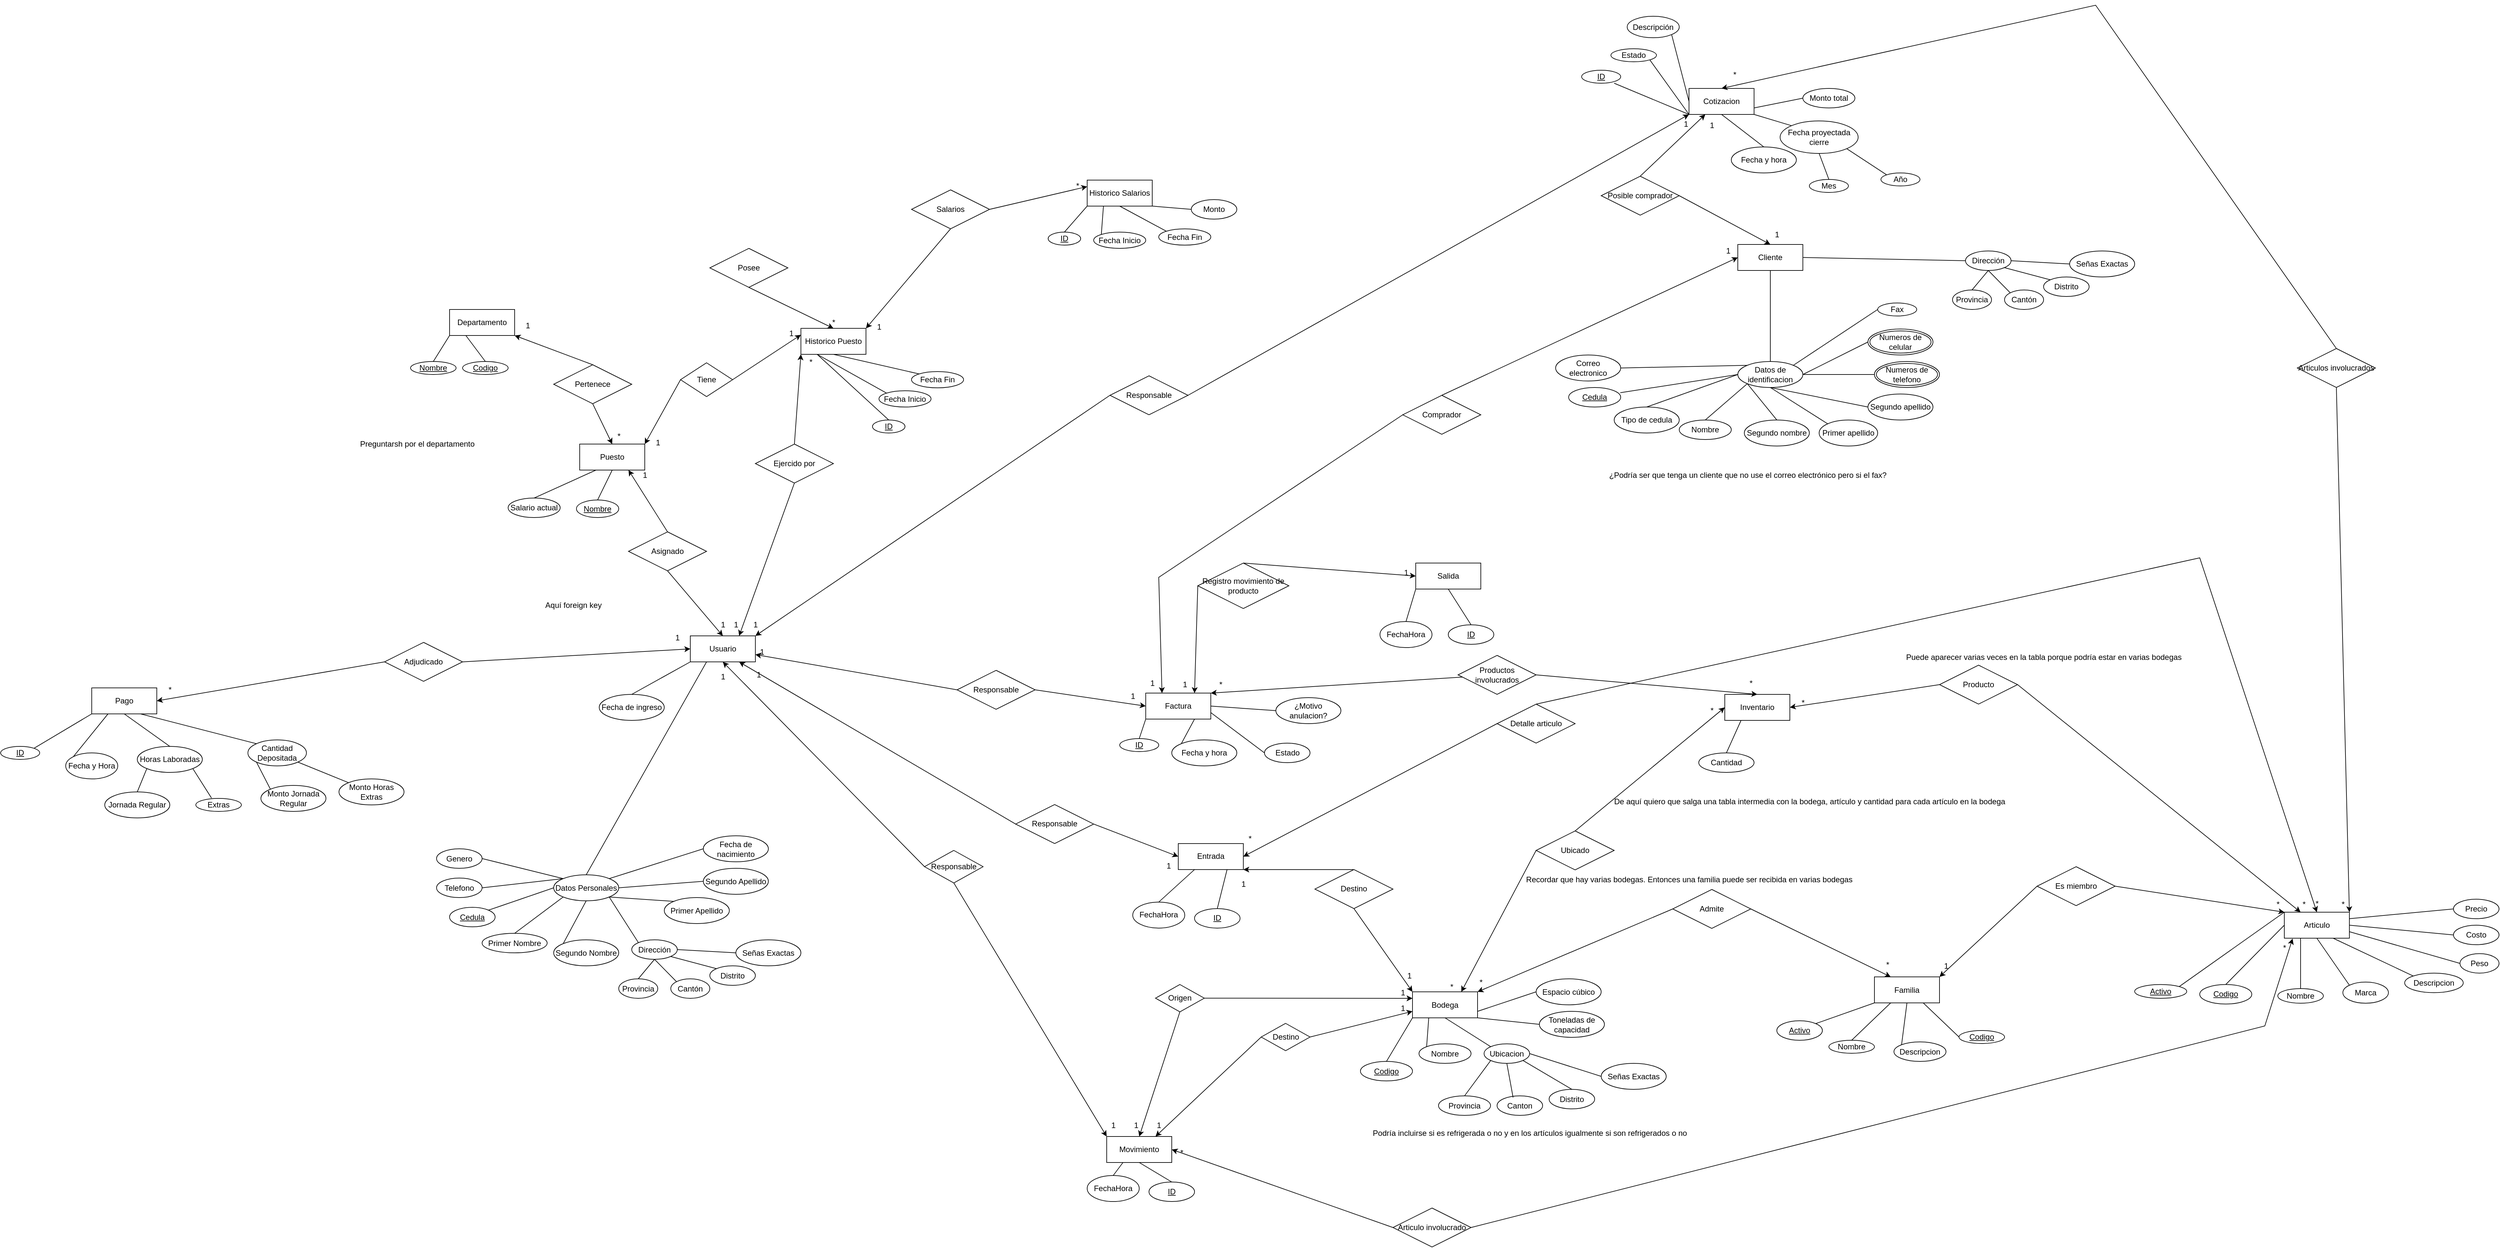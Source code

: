 <mxfile version="24.7.8">
  <diagram name="Page-1" id="jjgTmW0Mmgop4WrEsr4Q">
    <mxGraphModel dx="4915" dy="5636" grid="1" gridSize="10" guides="1" tooltips="1" connect="1" arrows="1" fold="1" page="1" pageScale="1" pageWidth="3300" pageHeight="4681" math="0" shadow="0">
      <root>
        <mxCell id="0" />
        <mxCell id="1" parent="0" />
        <mxCell id="iQ_xKWxgm0qYQ5rJEBzq-1" value="Usuario" style="whiteSpace=wrap;html=1;align=center;" parent="1" vertex="1">
          <mxGeometry x="490" y="280" width="100" height="40" as="geometry" />
        </mxCell>
        <mxCell id="iQ_xKWxgm0qYQ5rJEBzq-2" value="&lt;u&gt;Cedula&lt;/u&gt;" style="ellipse;whiteSpace=wrap;html=1;align=center;" parent="1" vertex="1">
          <mxGeometry x="120" y="697.5" width="70" height="30" as="geometry" />
        </mxCell>
        <mxCell id="iQ_xKWxgm0qYQ5rJEBzq-4" value="Primer Nombre" style="ellipse;whiteSpace=wrap;html=1;align=center;" parent="1" vertex="1">
          <mxGeometry x="170" y="737.5" width="100" height="30" as="geometry" />
        </mxCell>
        <mxCell id="iQ_xKWxgm0qYQ5rJEBzq-5" value="Segundo Nombre" style="ellipse;whiteSpace=wrap;html=1;align=center;" parent="1" vertex="1">
          <mxGeometry x="280" y="747.5" width="100" height="40" as="geometry" />
        </mxCell>
        <mxCell id="iQ_xKWxgm0qYQ5rJEBzq-6" value="Primer Apellido" style="ellipse;whiteSpace=wrap;html=1;align=center;" parent="1" vertex="1">
          <mxGeometry x="450" y="682.5" width="100" height="40" as="geometry" />
        </mxCell>
        <mxCell id="iQ_xKWxgm0qYQ5rJEBzq-7" value="Segundo Apellido" style="ellipse;whiteSpace=wrap;html=1;align=center;" parent="1" vertex="1">
          <mxGeometry x="510" y="637.5" width="100" height="40" as="geometry" />
        </mxCell>
        <mxCell id="iQ_xKWxgm0qYQ5rJEBzq-10" value="Genero" style="ellipse;whiteSpace=wrap;html=1;align=center;" parent="1" vertex="1">
          <mxGeometry x="100" y="607.5" width="70" height="30" as="geometry" />
        </mxCell>
        <mxCell id="iQ_xKWxgm0qYQ5rJEBzq-11" value="Fecha de nacimiento" style="ellipse;whiteSpace=wrap;html=1;align=center;" parent="1" vertex="1">
          <mxGeometry x="510" y="587.5" width="100" height="40" as="geometry" />
        </mxCell>
        <mxCell id="iQ_xKWxgm0qYQ5rJEBzq-12" value="Telefono" style="ellipse;whiteSpace=wrap;html=1;align=center;" parent="1" vertex="1">
          <mxGeometry x="100" y="652.5" width="70" height="30" as="geometry" />
        </mxCell>
        <mxCell id="iQ_xKWxgm0qYQ5rJEBzq-14" value="Preguntarsh por el departamento" style="text;html=1;align=center;verticalAlign=middle;resizable=0;points=[];autosize=1;strokeColor=none;fillColor=none;" parent="1" vertex="1">
          <mxGeometry x="-30" y="-30" width="200" height="30" as="geometry" />
        </mxCell>
        <mxCell id="iQ_xKWxgm0qYQ5rJEBzq-15" value="Fecha de ingreso" style="ellipse;whiteSpace=wrap;html=1;align=center;" parent="1" vertex="1">
          <mxGeometry x="350" y="370" width="100" height="40" as="geometry" />
        </mxCell>
        <mxCell id="FRQHx_tj3QJlRDK1M7v0-1" value="Datos Personales" style="ellipse;whiteSpace=wrap;html=1;align=center;" parent="1" vertex="1">
          <mxGeometry x="280" y="647.5" width="100" height="40" as="geometry" />
        </mxCell>
        <mxCell id="FRQHx_tj3QJlRDK1M7v0-2" value="" style="endArrow=none;html=1;rounded=0;exitX=0.25;exitY=1;exitDx=0;exitDy=0;entryX=0.5;entryY=0;entryDx=0;entryDy=0;" parent="1" source="iQ_xKWxgm0qYQ5rJEBzq-1" target="FRQHx_tj3QJlRDK1M7v0-1" edge="1">
          <mxGeometry relative="1" as="geometry">
            <mxPoint x="600" y="320" as="sourcePoint" />
            <mxPoint x="760" y="320" as="targetPoint" />
          </mxGeometry>
        </mxCell>
        <mxCell id="FRQHx_tj3QJlRDK1M7v0-4" value="" style="endArrow=none;html=1;rounded=0;exitX=0;exitY=1;exitDx=0;exitDy=0;entryX=0.5;entryY=0;entryDx=0;entryDy=0;" parent="1" source="FRQHx_tj3QJlRDK1M7v0-1" target="iQ_xKWxgm0qYQ5rJEBzq-4" edge="1">
          <mxGeometry relative="1" as="geometry">
            <mxPoint x="420" y="627.5" as="sourcePoint" />
            <mxPoint x="580" y="627.5" as="targetPoint" />
          </mxGeometry>
        </mxCell>
        <mxCell id="FRQHx_tj3QJlRDK1M7v0-5" value="" style="endArrow=none;html=1;rounded=0;exitX=0;exitY=0.5;exitDx=0;exitDy=0;entryX=1;entryY=0;entryDx=0;entryDy=0;" parent="1" source="FRQHx_tj3QJlRDK1M7v0-1" target="iQ_xKWxgm0qYQ5rJEBzq-2" edge="1">
          <mxGeometry relative="1" as="geometry">
            <mxPoint x="420" y="627.5" as="sourcePoint" />
            <mxPoint x="580" y="627.5" as="targetPoint" />
          </mxGeometry>
        </mxCell>
        <mxCell id="FRQHx_tj3QJlRDK1M7v0-6" value="" style="endArrow=none;html=1;rounded=0;exitX=0.5;exitY=1;exitDx=0;exitDy=0;entryX=0;entryY=0;entryDx=0;entryDy=0;" parent="1" source="FRQHx_tj3QJlRDK1M7v0-1" target="iQ_xKWxgm0qYQ5rJEBzq-5" edge="1">
          <mxGeometry relative="1" as="geometry">
            <mxPoint x="420" y="627.5" as="sourcePoint" />
            <mxPoint x="580" y="627.5" as="targetPoint" />
          </mxGeometry>
        </mxCell>
        <mxCell id="FRQHx_tj3QJlRDK1M7v0-7" value="" style="endArrow=none;html=1;rounded=0;exitX=1;exitY=1;exitDx=0;exitDy=0;entryX=0;entryY=0;entryDx=0;entryDy=0;" parent="1" source="FRQHx_tj3QJlRDK1M7v0-1" target="iQ_xKWxgm0qYQ5rJEBzq-6" edge="1">
          <mxGeometry relative="1" as="geometry">
            <mxPoint x="420" y="627.5" as="sourcePoint" />
            <mxPoint x="580" y="627.5" as="targetPoint" />
          </mxGeometry>
        </mxCell>
        <mxCell id="FRQHx_tj3QJlRDK1M7v0-8" value="" style="endArrow=none;html=1;rounded=0;exitX=1;exitY=0.5;exitDx=0;exitDy=0;entryX=0;entryY=0.5;entryDx=0;entryDy=0;" parent="1" source="FRQHx_tj3QJlRDK1M7v0-1" target="iQ_xKWxgm0qYQ5rJEBzq-7" edge="1">
          <mxGeometry relative="1" as="geometry">
            <mxPoint x="420" y="627.5" as="sourcePoint" />
            <mxPoint x="580" y="627.5" as="targetPoint" />
          </mxGeometry>
        </mxCell>
        <mxCell id="FRQHx_tj3QJlRDK1M7v0-10" value="" style="endArrow=none;html=1;rounded=0;exitX=0;exitY=0;exitDx=0;exitDy=0;entryX=1;entryY=0.5;entryDx=0;entryDy=0;" parent="1" source="FRQHx_tj3QJlRDK1M7v0-1" target="iQ_xKWxgm0qYQ5rJEBzq-12" edge="1">
          <mxGeometry relative="1" as="geometry">
            <mxPoint x="420" y="527.5" as="sourcePoint" />
            <mxPoint x="580" y="527.5" as="targetPoint" />
          </mxGeometry>
        </mxCell>
        <mxCell id="FRQHx_tj3QJlRDK1M7v0-11" value="" style="endArrow=none;html=1;rounded=0;exitX=1;exitY=0;exitDx=0;exitDy=0;entryX=0;entryY=0.5;entryDx=0;entryDy=0;" parent="1" source="FRQHx_tj3QJlRDK1M7v0-1" target="iQ_xKWxgm0qYQ5rJEBzq-11" edge="1">
          <mxGeometry relative="1" as="geometry">
            <mxPoint x="420" y="527.5" as="sourcePoint" />
            <mxPoint x="580" y="527.5" as="targetPoint" />
          </mxGeometry>
        </mxCell>
        <mxCell id="FRQHx_tj3QJlRDK1M7v0-13" value="" style="endArrow=none;html=1;rounded=0;exitX=1;exitY=0.5;exitDx=0;exitDy=0;entryX=0;entryY=0;entryDx=0;entryDy=0;" parent="1" source="iQ_xKWxgm0qYQ5rJEBzq-10" target="FRQHx_tj3QJlRDK1M7v0-1" edge="1">
          <mxGeometry relative="1" as="geometry">
            <mxPoint x="420" y="527.5" as="sourcePoint" />
            <mxPoint x="580" y="527.5" as="targetPoint" />
          </mxGeometry>
        </mxCell>
        <mxCell id="FRQHx_tj3QJlRDK1M7v0-19" value="Dirección" style="ellipse;whiteSpace=wrap;html=1;align=center;" parent="1" vertex="1">
          <mxGeometry x="400" y="747.5" width="70" height="30" as="geometry" />
        </mxCell>
        <mxCell id="FRQHx_tj3QJlRDK1M7v0-20" value="" style="endArrow=none;html=1;rounded=0;exitX=1;exitY=1;exitDx=0;exitDy=0;entryX=0;entryY=0;entryDx=0;entryDy=0;" parent="1" source="FRQHx_tj3QJlRDK1M7v0-1" target="FRQHx_tj3QJlRDK1M7v0-19" edge="1">
          <mxGeometry relative="1" as="geometry">
            <mxPoint x="420" y="627.5" as="sourcePoint" />
            <mxPoint x="580" y="627.5" as="targetPoint" />
          </mxGeometry>
        </mxCell>
        <mxCell id="FRQHx_tj3QJlRDK1M7v0-21" value="Provincia" style="ellipse;whiteSpace=wrap;html=1;align=center;" parent="1" vertex="1">
          <mxGeometry x="380" y="807.5" width="60" height="30" as="geometry" />
        </mxCell>
        <mxCell id="FRQHx_tj3QJlRDK1M7v0-22" value="Cantón" style="ellipse;whiteSpace=wrap;html=1;align=center;" parent="1" vertex="1">
          <mxGeometry x="460" y="807.5" width="60" height="30" as="geometry" />
        </mxCell>
        <mxCell id="FRQHx_tj3QJlRDK1M7v0-23" value="Distrito" style="ellipse;whiteSpace=wrap;html=1;align=center;" parent="1" vertex="1">
          <mxGeometry x="520" y="787.5" width="70" height="30" as="geometry" />
        </mxCell>
        <mxCell id="FRQHx_tj3QJlRDK1M7v0-24" value="" style="endArrow=none;html=1;rounded=0;exitX=0.5;exitY=1;exitDx=0;exitDy=0;entryX=0.5;entryY=0;entryDx=0;entryDy=0;" parent="1" source="FRQHx_tj3QJlRDK1M7v0-19" target="FRQHx_tj3QJlRDK1M7v0-21" edge="1">
          <mxGeometry relative="1" as="geometry">
            <mxPoint x="420" y="627.5" as="sourcePoint" />
            <mxPoint x="580" y="627.5" as="targetPoint" />
          </mxGeometry>
        </mxCell>
        <mxCell id="FRQHx_tj3QJlRDK1M7v0-25" value="" style="endArrow=none;html=1;rounded=0;exitX=0.5;exitY=1;exitDx=0;exitDy=0;entryX=0;entryY=0;entryDx=0;entryDy=0;" parent="1" source="FRQHx_tj3QJlRDK1M7v0-19" target="FRQHx_tj3QJlRDK1M7v0-22" edge="1">
          <mxGeometry relative="1" as="geometry">
            <mxPoint x="420" y="627.5" as="sourcePoint" />
            <mxPoint x="580" y="627.5" as="targetPoint" />
          </mxGeometry>
        </mxCell>
        <mxCell id="FRQHx_tj3QJlRDK1M7v0-26" value="" style="endArrow=none;html=1;rounded=0;exitX=1;exitY=1;exitDx=0;exitDy=0;entryX=0;entryY=0;entryDx=0;entryDy=0;" parent="1" source="FRQHx_tj3QJlRDK1M7v0-19" target="FRQHx_tj3QJlRDK1M7v0-23" edge="1">
          <mxGeometry relative="1" as="geometry">
            <mxPoint x="420" y="627.5" as="sourcePoint" />
            <mxPoint x="580" y="627.5" as="targetPoint" />
          </mxGeometry>
        </mxCell>
        <mxCell id="FRQHx_tj3QJlRDK1M7v0-27" value="Señas Exactas" style="ellipse;whiteSpace=wrap;html=1;align=center;" parent="1" vertex="1">
          <mxGeometry x="560" y="747.5" width="100" height="40" as="geometry" />
        </mxCell>
        <mxCell id="FRQHx_tj3QJlRDK1M7v0-28" value="" style="endArrow=none;html=1;rounded=0;exitX=1;exitY=0.5;exitDx=0;exitDy=0;entryX=0;entryY=0.5;entryDx=0;entryDy=0;" parent="1" source="FRQHx_tj3QJlRDK1M7v0-19" target="FRQHx_tj3QJlRDK1M7v0-27" edge="1">
          <mxGeometry relative="1" as="geometry">
            <mxPoint x="420" y="527.5" as="sourcePoint" />
            <mxPoint x="580" y="527.5" as="targetPoint" />
          </mxGeometry>
        </mxCell>
        <mxCell id="FRQHx_tj3QJlRDK1M7v0-29" value="Departamento" style="whiteSpace=wrap;html=1;align=center;" parent="1" vertex="1">
          <mxGeometry x="120" y="-222" width="100" height="40" as="geometry" />
        </mxCell>
        <mxCell id="FRQHx_tj3QJlRDK1M7v0-30" value="Historico Salarios" style="whiteSpace=wrap;html=1;align=center;" parent="1" vertex="1">
          <mxGeometry x="1100" y="-421" width="100" height="40" as="geometry" />
        </mxCell>
        <mxCell id="FRQHx_tj3QJlRDK1M7v0-31" value="&lt;u&gt;ID&lt;/u&gt;" style="ellipse;whiteSpace=wrap;html=1;align=center;" parent="1" vertex="1">
          <mxGeometry x="1040" y="-341" width="50" height="20" as="geometry" />
        </mxCell>
        <mxCell id="FRQHx_tj3QJlRDK1M7v0-32" value="" style="endArrow=none;html=1;rounded=0;exitX=0.5;exitY=0;exitDx=0;exitDy=0;entryX=0;entryY=1;entryDx=0;entryDy=0;" parent="1" source="FRQHx_tj3QJlRDK1M7v0-31" target="FRQHx_tj3QJlRDK1M7v0-30" edge="1">
          <mxGeometry relative="1" as="geometry">
            <mxPoint x="930" y="-301" as="sourcePoint" />
            <mxPoint x="1090" y="-301" as="targetPoint" />
          </mxGeometry>
        </mxCell>
        <mxCell id="FRQHx_tj3QJlRDK1M7v0-33" value="Fecha Inicio" style="ellipse;whiteSpace=wrap;html=1;align=center;" parent="1" vertex="1">
          <mxGeometry x="1110" y="-341" width="80" height="25" as="geometry" />
        </mxCell>
        <mxCell id="FRQHx_tj3QJlRDK1M7v0-35" value="" style="endArrow=none;html=1;rounded=0;entryX=0.25;entryY=1;entryDx=0;entryDy=0;exitX=0;exitY=0;exitDx=0;exitDy=0;" parent="1" source="FRQHx_tj3QJlRDK1M7v0-33" target="FRQHx_tj3QJlRDK1M7v0-30" edge="1">
          <mxGeometry relative="1" as="geometry">
            <mxPoint x="930" y="-301" as="sourcePoint" />
            <mxPoint x="1090" y="-301" as="targetPoint" />
          </mxGeometry>
        </mxCell>
        <mxCell id="FRQHx_tj3QJlRDK1M7v0-36" value="Fecha Fin" style="ellipse;whiteSpace=wrap;html=1;align=center;" parent="1" vertex="1">
          <mxGeometry x="1210" y="-346" width="80" height="25" as="geometry" />
        </mxCell>
        <mxCell id="FRQHx_tj3QJlRDK1M7v0-37" value="" style="endArrow=none;html=1;rounded=0;entryX=0.5;entryY=1;entryDx=0;entryDy=0;exitX=0;exitY=0;exitDx=0;exitDy=0;" parent="1" source="FRQHx_tj3QJlRDK1M7v0-36" target="FRQHx_tj3QJlRDK1M7v0-30" edge="1">
          <mxGeometry relative="1" as="geometry">
            <mxPoint x="930" y="-301" as="sourcePoint" />
            <mxPoint x="1090" y="-301" as="targetPoint" />
          </mxGeometry>
        </mxCell>
        <mxCell id="FRQHx_tj3QJlRDK1M7v0-38" value="Monto" style="ellipse;whiteSpace=wrap;html=1;align=center;" parent="1" vertex="1">
          <mxGeometry x="1260" y="-391" width="70" height="30" as="geometry" />
        </mxCell>
        <mxCell id="FRQHx_tj3QJlRDK1M7v0-39" value="" style="endArrow=none;html=1;rounded=0;exitX=1;exitY=1;exitDx=0;exitDy=0;entryX=0;entryY=0.5;entryDx=0;entryDy=0;" parent="1" source="FRQHx_tj3QJlRDK1M7v0-30" target="FRQHx_tj3QJlRDK1M7v0-38" edge="1">
          <mxGeometry relative="1" as="geometry">
            <mxPoint x="930" y="-301" as="sourcePoint" />
            <mxPoint x="1090" y="-301" as="targetPoint" />
          </mxGeometry>
        </mxCell>
        <mxCell id="FRQHx_tj3QJlRDK1M7v0-40" value="Historico Puesto" style="whiteSpace=wrap;html=1;align=center;" parent="1" vertex="1">
          <mxGeometry x="660" y="-193" width="100" height="40" as="geometry" />
        </mxCell>
        <mxCell id="FRQHx_tj3QJlRDK1M7v0-41" value="&lt;u&gt;ID&lt;/u&gt;" style="ellipse;whiteSpace=wrap;html=1;align=center;" parent="1" vertex="1">
          <mxGeometry x="770" y="-52" width="50" height="20" as="geometry" />
        </mxCell>
        <mxCell id="FRQHx_tj3QJlRDK1M7v0-42" value="" style="endArrow=none;html=1;rounded=0;exitX=0.5;exitY=0;exitDx=0;exitDy=0;entryX=0.25;entryY=1;entryDx=0;entryDy=0;" parent="1" source="FRQHx_tj3QJlRDK1M7v0-41" target="FRQHx_tj3QJlRDK1M7v0-40" edge="1">
          <mxGeometry relative="1" as="geometry">
            <mxPoint x="490" y="-73" as="sourcePoint" />
            <mxPoint x="650" y="-73" as="targetPoint" />
          </mxGeometry>
        </mxCell>
        <mxCell id="FRQHx_tj3QJlRDK1M7v0-43" value="Fecha Inicio" style="ellipse;whiteSpace=wrap;html=1;align=center;" parent="1" vertex="1">
          <mxGeometry x="780" y="-97" width="80" height="25" as="geometry" />
        </mxCell>
        <mxCell id="FRQHx_tj3QJlRDK1M7v0-44" value="" style="endArrow=none;html=1;rounded=0;entryX=0.25;entryY=1;entryDx=0;entryDy=0;exitX=0;exitY=0;exitDx=0;exitDy=0;" parent="1" source="FRQHx_tj3QJlRDK1M7v0-43" target="FRQHx_tj3QJlRDK1M7v0-40" edge="1">
          <mxGeometry relative="1" as="geometry">
            <mxPoint x="490" y="-73" as="sourcePoint" />
            <mxPoint x="650" y="-73" as="targetPoint" />
          </mxGeometry>
        </mxCell>
        <mxCell id="FRQHx_tj3QJlRDK1M7v0-45" value="Fecha Fin" style="ellipse;whiteSpace=wrap;html=1;align=center;" parent="1" vertex="1">
          <mxGeometry x="830" y="-126.5" width="80" height="25" as="geometry" />
        </mxCell>
        <mxCell id="FRQHx_tj3QJlRDK1M7v0-46" value="" style="endArrow=none;html=1;rounded=0;entryX=0.5;entryY=1;entryDx=0;entryDy=0;exitX=0;exitY=0;exitDx=0;exitDy=0;" parent="1" source="FRQHx_tj3QJlRDK1M7v0-45" target="FRQHx_tj3QJlRDK1M7v0-40" edge="1">
          <mxGeometry relative="1" as="geometry">
            <mxPoint x="490" y="-73" as="sourcePoint" />
            <mxPoint x="650" y="-73" as="targetPoint" />
          </mxGeometry>
        </mxCell>
        <mxCell id="FRQHx_tj3QJlRDK1M7v0-49" value="Pago" style="whiteSpace=wrap;html=1;align=center;" parent="1" vertex="1">
          <mxGeometry x="-430" y="360" width="100" height="40" as="geometry" />
        </mxCell>
        <mxCell id="FRQHx_tj3QJlRDK1M7v0-50" value="&lt;u&gt;ID&lt;/u&gt;" style="ellipse;whiteSpace=wrap;html=1;align=center;" parent="1" vertex="1">
          <mxGeometry x="-570" y="450" width="60" height="20" as="geometry" />
        </mxCell>
        <mxCell id="FRQHx_tj3QJlRDK1M7v0-51" value="Fecha y Hora" style="ellipse;whiteSpace=wrap;html=1;align=center;" parent="1" vertex="1">
          <mxGeometry x="-470" y="460" width="80" height="40" as="geometry" />
        </mxCell>
        <mxCell id="FRQHx_tj3QJlRDK1M7v0-52" value="Horas Laboradas" style="ellipse;whiteSpace=wrap;html=1;align=center;" parent="1" vertex="1">
          <mxGeometry x="-360" y="450" width="100" height="40" as="geometry" />
        </mxCell>
        <mxCell id="FRQHx_tj3QJlRDK1M7v0-53" value="Jornada Regular" style="ellipse;whiteSpace=wrap;html=1;align=center;" parent="1" vertex="1">
          <mxGeometry x="-410" y="520" width="100" height="40" as="geometry" />
        </mxCell>
        <mxCell id="FRQHx_tj3QJlRDK1M7v0-54" value="Extras" style="ellipse;whiteSpace=wrap;html=1;align=center;" parent="1" vertex="1">
          <mxGeometry x="-270" y="530" width="70" height="20" as="geometry" />
        </mxCell>
        <mxCell id="FRQHx_tj3QJlRDK1M7v0-55" value="" style="endArrow=none;html=1;rounded=0;entryX=0;entryY=1;entryDx=0;entryDy=0;exitX=1;exitY=0;exitDx=0;exitDy=0;" parent="1" source="FRQHx_tj3QJlRDK1M7v0-50" target="FRQHx_tj3QJlRDK1M7v0-49" edge="1">
          <mxGeometry relative="1" as="geometry">
            <mxPoint x="-710" y="220" as="sourcePoint" />
            <mxPoint x="-550" y="220" as="targetPoint" />
          </mxGeometry>
        </mxCell>
        <mxCell id="FRQHx_tj3QJlRDK1M7v0-56" value="" style="endArrow=none;html=1;rounded=0;entryX=0.25;entryY=1;entryDx=0;entryDy=0;exitX=0;exitY=0;exitDx=0;exitDy=0;" parent="1" source="FRQHx_tj3QJlRDK1M7v0-51" target="FRQHx_tj3QJlRDK1M7v0-49" edge="1">
          <mxGeometry relative="1" as="geometry">
            <mxPoint x="-710" y="220" as="sourcePoint" />
            <mxPoint x="-550" y="220" as="targetPoint" />
          </mxGeometry>
        </mxCell>
        <mxCell id="FRQHx_tj3QJlRDK1M7v0-57" value="" style="endArrow=none;html=1;rounded=0;entryX=0.5;entryY=1;entryDx=0;entryDy=0;exitX=0.5;exitY=0;exitDx=0;exitDy=0;" parent="1" source="FRQHx_tj3QJlRDK1M7v0-52" target="FRQHx_tj3QJlRDK1M7v0-49" edge="1">
          <mxGeometry relative="1" as="geometry">
            <mxPoint x="-710" y="220" as="sourcePoint" />
            <mxPoint x="-550" y="220" as="targetPoint" />
          </mxGeometry>
        </mxCell>
        <mxCell id="FRQHx_tj3QJlRDK1M7v0-58" value="" style="endArrow=none;html=1;rounded=0;entryX=0;entryY=1;entryDx=0;entryDy=0;exitX=0.5;exitY=0;exitDx=0;exitDy=0;" parent="1" source="FRQHx_tj3QJlRDK1M7v0-53" target="FRQHx_tj3QJlRDK1M7v0-52" edge="1">
          <mxGeometry relative="1" as="geometry">
            <mxPoint x="-710" y="460" as="sourcePoint" />
            <mxPoint x="-550" y="460" as="targetPoint" />
          </mxGeometry>
        </mxCell>
        <mxCell id="FRQHx_tj3QJlRDK1M7v0-59" value="" style="endArrow=none;html=1;rounded=0;entryX=1;entryY=1;entryDx=0;entryDy=0;exitX=0.344;exitY=-0.029;exitDx=0;exitDy=0;exitPerimeter=0;" parent="1" source="FRQHx_tj3QJlRDK1M7v0-54" target="FRQHx_tj3QJlRDK1M7v0-52" edge="1">
          <mxGeometry relative="1" as="geometry">
            <mxPoint x="-710" y="460" as="sourcePoint" />
            <mxPoint x="-550" y="460" as="targetPoint" />
          </mxGeometry>
        </mxCell>
        <mxCell id="FRQHx_tj3QJlRDK1M7v0-60" value="Cantidad Depositada" style="ellipse;whiteSpace=wrap;html=1;align=center;" parent="1" vertex="1">
          <mxGeometry x="-190" y="440" width="90" height="40" as="geometry" />
        </mxCell>
        <mxCell id="FRQHx_tj3QJlRDK1M7v0-61" value="" style="endArrow=none;html=1;rounded=0;entryX=0.75;entryY=1;entryDx=0;entryDy=0;exitX=0;exitY=0;exitDx=0;exitDy=0;" parent="1" source="FRQHx_tj3QJlRDK1M7v0-60" target="FRQHx_tj3QJlRDK1M7v0-49" edge="1">
          <mxGeometry relative="1" as="geometry">
            <mxPoint x="-710" y="460" as="sourcePoint" />
            <mxPoint x="-550" y="460" as="targetPoint" />
          </mxGeometry>
        </mxCell>
        <mxCell id="FRQHx_tj3QJlRDK1M7v0-62" value="Monto Jornada Regular" style="ellipse;whiteSpace=wrap;html=1;align=center;" parent="1" vertex="1">
          <mxGeometry x="-170" y="510" width="100" height="40" as="geometry" />
        </mxCell>
        <mxCell id="FRQHx_tj3QJlRDK1M7v0-63" value="" style="endArrow=none;html=1;rounded=0;entryX=0;entryY=1;entryDx=0;entryDy=0;exitX=0;exitY=0;exitDx=0;exitDy=0;" parent="1" source="FRQHx_tj3QJlRDK1M7v0-62" target="FRQHx_tj3QJlRDK1M7v0-60" edge="1">
          <mxGeometry relative="1" as="geometry">
            <mxPoint x="-710" y="460" as="sourcePoint" />
            <mxPoint x="-550" y="460" as="targetPoint" />
          </mxGeometry>
        </mxCell>
        <mxCell id="FRQHx_tj3QJlRDK1M7v0-64" value="Monto Horas Extras" style="ellipse;whiteSpace=wrap;html=1;align=center;" parent="1" vertex="1">
          <mxGeometry x="-50" y="500" width="100" height="40" as="geometry" />
        </mxCell>
        <mxCell id="FRQHx_tj3QJlRDK1M7v0-65" value="" style="endArrow=none;html=1;rounded=0;entryX=1;entryY=1;entryDx=0;entryDy=0;" parent="1" source="FRQHx_tj3QJlRDK1M7v0-64" target="FRQHx_tj3QJlRDK1M7v0-60" edge="1">
          <mxGeometry relative="1" as="geometry">
            <mxPoint x="-320" y="460" as="sourcePoint" />
            <mxPoint x="-160" y="460" as="targetPoint" />
          </mxGeometry>
        </mxCell>
        <mxCell id="FRQHx_tj3QJlRDK1M7v0-66" value="Familia" style="whiteSpace=wrap;html=1;align=center;" parent="1" vertex="1">
          <mxGeometry x="2310" y="804.5" width="100" height="40" as="geometry" />
        </mxCell>
        <mxCell id="FRQHx_tj3QJlRDK1M7v0-68" value="Nombre" style="ellipse;whiteSpace=wrap;html=1;align=center;" parent="1" vertex="1">
          <mxGeometry x="2240" y="902" width="70" height="20" as="geometry" />
        </mxCell>
        <mxCell id="FRQHx_tj3QJlRDK1M7v0-69" value="Descripcion" style="ellipse;whiteSpace=wrap;html=1;align=center;" parent="1" vertex="1">
          <mxGeometry x="2340" y="904.5" width="80" height="30" as="geometry" />
        </mxCell>
        <mxCell id="FRQHx_tj3QJlRDK1M7v0-70" value="&lt;u&gt;Activo&lt;/u&gt;" style="ellipse;whiteSpace=wrap;html=1;align=center;" parent="1" vertex="1">
          <mxGeometry x="2160" y="872" width="70" height="30" as="geometry" />
        </mxCell>
        <mxCell id="FRQHx_tj3QJlRDK1M7v0-71" value="&lt;u&gt;Codigo&lt;/u&gt;" style="ellipse;whiteSpace=wrap;html=1;align=center;" parent="1" vertex="1">
          <mxGeometry x="2440" y="887" width="70" height="20" as="geometry" />
        </mxCell>
        <mxCell id="FRQHx_tj3QJlRDK1M7v0-72" value="" style="endArrow=none;html=1;rounded=0;entryX=0;entryY=1;entryDx=0;entryDy=0;exitX=1;exitY=0;exitDx=0;exitDy=0;" parent="1" source="FRQHx_tj3QJlRDK1M7v0-70" target="FRQHx_tj3QJlRDK1M7v0-66" edge="1">
          <mxGeometry relative="1" as="geometry">
            <mxPoint x="2040" y="924.5" as="sourcePoint" />
            <mxPoint x="2200" y="924.5" as="targetPoint" />
          </mxGeometry>
        </mxCell>
        <mxCell id="FRQHx_tj3QJlRDK1M7v0-74" value="" style="endArrow=none;html=1;rounded=0;entryX=0.25;entryY=1;entryDx=0;entryDy=0;exitX=0.5;exitY=0;exitDx=0;exitDy=0;" parent="1" source="FRQHx_tj3QJlRDK1M7v0-68" target="FRQHx_tj3QJlRDK1M7v0-66" edge="1">
          <mxGeometry relative="1" as="geometry">
            <mxPoint x="2040" y="924.5" as="sourcePoint" />
            <mxPoint x="2200" y="924.5" as="targetPoint" />
          </mxGeometry>
        </mxCell>
        <mxCell id="FRQHx_tj3QJlRDK1M7v0-75" value="" style="endArrow=none;html=1;rounded=0;entryX=0.5;entryY=1;entryDx=0;entryDy=0;exitX=0;exitY=0;exitDx=0;exitDy=0;" parent="1" source="FRQHx_tj3QJlRDK1M7v0-69" target="FRQHx_tj3QJlRDK1M7v0-66" edge="1">
          <mxGeometry relative="1" as="geometry">
            <mxPoint x="2040" y="924.5" as="sourcePoint" />
            <mxPoint x="2200" y="924.5" as="targetPoint" />
          </mxGeometry>
        </mxCell>
        <mxCell id="FRQHx_tj3QJlRDK1M7v0-76" value="" style="endArrow=none;html=1;rounded=0;entryX=0.75;entryY=1;entryDx=0;entryDy=0;exitX=0;exitY=0.5;exitDx=0;exitDy=0;" parent="1" source="FRQHx_tj3QJlRDK1M7v0-71" target="FRQHx_tj3QJlRDK1M7v0-66" edge="1">
          <mxGeometry relative="1" as="geometry">
            <mxPoint x="2040" y="924.5" as="sourcePoint" />
            <mxPoint x="2200" y="924.5" as="targetPoint" />
          </mxGeometry>
        </mxCell>
        <mxCell id="FRQHx_tj3QJlRDK1M7v0-77" value="Articulo" style="whiteSpace=wrap;html=1;align=center;" parent="1" vertex="1">
          <mxGeometry x="2940" y="705" width="100" height="40" as="geometry" />
        </mxCell>
        <mxCell id="FRQHx_tj3QJlRDK1M7v0-78" value="&lt;u&gt;Codigo&lt;/u&gt;" style="ellipse;whiteSpace=wrap;html=1;align=center;" parent="1" vertex="1">
          <mxGeometry x="2810" y="816.25" width="80" height="30" as="geometry" />
        </mxCell>
        <mxCell id="FRQHx_tj3QJlRDK1M7v0-80" value="" style="endArrow=none;html=1;rounded=0;entryX=0;entryY=0.5;entryDx=0;entryDy=0;exitX=0.5;exitY=0;exitDx=0;exitDy=0;" parent="1" source="FRQHx_tj3QJlRDK1M7v0-78" target="FRQHx_tj3QJlRDK1M7v0-77" edge="1">
          <mxGeometry relative="1" as="geometry">
            <mxPoint x="2720" y="835" as="sourcePoint" />
            <mxPoint x="2880" y="835" as="targetPoint" />
          </mxGeometry>
        </mxCell>
        <mxCell id="FRQHx_tj3QJlRDK1M7v0-82" value="Nombre" style="ellipse;whiteSpace=wrap;html=1;align=center;" parent="1" vertex="1">
          <mxGeometry x="2930" y="822.5" width="70" height="22.5" as="geometry" />
        </mxCell>
        <mxCell id="FRQHx_tj3QJlRDK1M7v0-83" value="" style="endArrow=none;html=1;rounded=0;entryX=0.25;entryY=1;entryDx=0;entryDy=0;exitX=0.5;exitY=0;exitDx=0;exitDy=0;" parent="1" source="FRQHx_tj3QJlRDK1M7v0-82" target="FRQHx_tj3QJlRDK1M7v0-77" edge="1">
          <mxGeometry relative="1" as="geometry">
            <mxPoint x="2720" y="835" as="sourcePoint" />
            <mxPoint x="2880" y="835" as="targetPoint" />
          </mxGeometry>
        </mxCell>
        <mxCell id="FRQHx_tj3QJlRDK1M7v0-84" value="&lt;u&gt;Activo&lt;/u&gt;" style="ellipse;whiteSpace=wrap;html=1;align=center;" parent="1" vertex="1">
          <mxGeometry x="2710" y="816.25" width="80" height="21.25" as="geometry" />
        </mxCell>
        <mxCell id="FRQHx_tj3QJlRDK1M7v0-85" value="" style="endArrow=none;html=1;rounded=0;entryX=0;entryY=0;entryDx=0;entryDy=0;exitX=1;exitY=0;exitDx=0;exitDy=0;" parent="1" source="FRQHx_tj3QJlRDK1M7v0-84" target="FRQHx_tj3QJlRDK1M7v0-77" edge="1">
          <mxGeometry relative="1" as="geometry">
            <mxPoint x="2720" y="835" as="sourcePoint" />
            <mxPoint x="2880" y="835" as="targetPoint" />
          </mxGeometry>
        </mxCell>
        <mxCell id="FRQHx_tj3QJlRDK1M7v0-86" value="Marca" style="ellipse;whiteSpace=wrap;html=1;align=center;" parent="1" vertex="1">
          <mxGeometry x="3030" y="812.5" width="70" height="32.5" as="geometry" />
        </mxCell>
        <mxCell id="FRQHx_tj3QJlRDK1M7v0-87" value="" style="endArrow=none;html=1;rounded=0;entryX=0.5;entryY=1;entryDx=0;entryDy=0;exitX=0;exitY=0;exitDx=0;exitDy=0;" parent="1" source="FRQHx_tj3QJlRDK1M7v0-86" target="FRQHx_tj3QJlRDK1M7v0-77" edge="1">
          <mxGeometry relative="1" as="geometry">
            <mxPoint x="2720" y="835" as="sourcePoint" />
            <mxPoint x="2880" y="835" as="targetPoint" />
          </mxGeometry>
        </mxCell>
        <mxCell id="FRQHx_tj3QJlRDK1M7v0-88" value="Descripcion" style="ellipse;whiteSpace=wrap;html=1;align=center;" parent="1" vertex="1">
          <mxGeometry x="3125" y="798.75" width="90" height="30" as="geometry" />
        </mxCell>
        <mxCell id="FRQHx_tj3QJlRDK1M7v0-91" value="" style="endArrow=none;html=1;rounded=0;entryX=0.75;entryY=1;entryDx=0;entryDy=0;exitX=0;exitY=0;exitDx=0;exitDy=0;" parent="1" source="FRQHx_tj3QJlRDK1M7v0-88" target="FRQHx_tj3QJlRDK1M7v0-77" edge="1">
          <mxGeometry relative="1" as="geometry">
            <mxPoint x="2720" y="835" as="sourcePoint" />
            <mxPoint x="2880" y="835" as="targetPoint" />
          </mxGeometry>
        </mxCell>
        <mxCell id="FRQHx_tj3QJlRDK1M7v0-92" value="Peso" style="ellipse;whiteSpace=wrap;html=1;align=center;" parent="1" vertex="1">
          <mxGeometry x="3210" y="768.75" width="60" height="30" as="geometry" />
        </mxCell>
        <mxCell id="FRQHx_tj3QJlRDK1M7v0-93" value="" style="endArrow=none;html=1;rounded=0;entryX=1;entryY=0.75;entryDx=0;entryDy=0;exitX=0;exitY=0.5;exitDx=0;exitDy=0;" parent="1" source="FRQHx_tj3QJlRDK1M7v0-92" target="FRQHx_tj3QJlRDK1M7v0-77" edge="1">
          <mxGeometry relative="1" as="geometry">
            <mxPoint x="2720" y="835" as="sourcePoint" />
            <mxPoint x="2880" y="835" as="targetPoint" />
          </mxGeometry>
        </mxCell>
        <mxCell id="FRQHx_tj3QJlRDK1M7v0-94" value="Costo" style="ellipse;whiteSpace=wrap;html=1;align=center;" parent="1" vertex="1">
          <mxGeometry x="3200" y="725" width="70" height="30" as="geometry" />
        </mxCell>
        <mxCell id="FRQHx_tj3QJlRDK1M7v0-95" value="" style="endArrow=none;html=1;rounded=0;entryX=1;entryY=0.5;entryDx=0;entryDy=0;exitX=0;exitY=0.5;exitDx=0;exitDy=0;" parent="1" source="FRQHx_tj3QJlRDK1M7v0-94" target="FRQHx_tj3QJlRDK1M7v0-77" edge="1">
          <mxGeometry relative="1" as="geometry">
            <mxPoint x="2720" y="835" as="sourcePoint" />
            <mxPoint x="2880" y="835" as="targetPoint" />
          </mxGeometry>
        </mxCell>
        <mxCell id="FRQHx_tj3QJlRDK1M7v0-96" value="Precio" style="ellipse;whiteSpace=wrap;html=1;align=center;" parent="1" vertex="1">
          <mxGeometry x="3200" y="685" width="70" height="30" as="geometry" />
        </mxCell>
        <mxCell id="FRQHx_tj3QJlRDK1M7v0-97" value="" style="endArrow=none;html=1;rounded=0;entryX=1;entryY=0.25;entryDx=0;entryDy=0;exitX=0;exitY=0.5;exitDx=0;exitDy=0;" parent="1" source="FRQHx_tj3QJlRDK1M7v0-96" target="FRQHx_tj3QJlRDK1M7v0-77" edge="1">
          <mxGeometry relative="1" as="geometry">
            <mxPoint x="2720" y="835" as="sourcePoint" />
            <mxPoint x="2880" y="835" as="targetPoint" />
          </mxGeometry>
        </mxCell>
        <mxCell id="FRQHx_tj3QJlRDK1M7v0-98" value="Bodega" style="whiteSpace=wrap;html=1;align=center;" parent="1" vertex="1">
          <mxGeometry x="1600" y="827.5" width="100" height="40" as="geometry" />
        </mxCell>
        <mxCell id="FRQHx_tj3QJlRDK1M7v0-99" value="&lt;u&gt;Codigo&lt;/u&gt;" style="ellipse;whiteSpace=wrap;html=1;align=center;" parent="1" vertex="1">
          <mxGeometry x="1520" y="934.5" width="80" height="30" as="geometry" />
        </mxCell>
        <mxCell id="FRQHx_tj3QJlRDK1M7v0-100" value="Nombre" style="ellipse;whiteSpace=wrap;html=1;align=center;" parent="1" vertex="1">
          <mxGeometry x="1610" y="907.5" width="80" height="30" as="geometry" />
        </mxCell>
        <mxCell id="FRQHx_tj3QJlRDK1M7v0-101" value="" style="endArrow=none;html=1;rounded=0;exitX=0;exitY=1;exitDx=0;exitDy=0;entryX=0.5;entryY=0;entryDx=0;entryDy=0;" parent="1" source="FRQHx_tj3QJlRDK1M7v0-98" target="FRQHx_tj3QJlRDK1M7v0-99" edge="1">
          <mxGeometry relative="1" as="geometry">
            <mxPoint x="1790" y="877.5" as="sourcePoint" />
            <mxPoint x="1540.0" y="897.5" as="targetPoint" />
          </mxGeometry>
        </mxCell>
        <mxCell id="FRQHx_tj3QJlRDK1M7v0-102" value="" style="endArrow=none;html=1;rounded=0;exitX=0.25;exitY=1;exitDx=0;exitDy=0;entryX=0;entryY=0;entryDx=0;entryDy=0;" parent="1" source="FRQHx_tj3QJlRDK1M7v0-98" target="FRQHx_tj3QJlRDK1M7v0-100" edge="1">
          <mxGeometry relative="1" as="geometry">
            <mxPoint x="1790" y="877.5" as="sourcePoint" />
            <mxPoint x="1950" y="877.5" as="targetPoint" />
          </mxGeometry>
        </mxCell>
        <mxCell id="FRQHx_tj3QJlRDK1M7v0-103" value="Ubicacion" style="ellipse;whiteSpace=wrap;html=1;align=center;" parent="1" vertex="1">
          <mxGeometry x="1710" y="907.5" width="70" height="30" as="geometry" />
        </mxCell>
        <mxCell id="FRQHx_tj3QJlRDK1M7v0-104" value="" style="endArrow=none;html=1;rounded=0;exitX=0.5;exitY=1;exitDx=0;exitDy=0;entryX=0;entryY=0;entryDx=0;entryDy=0;" parent="1" source="FRQHx_tj3QJlRDK1M7v0-98" target="FRQHx_tj3QJlRDK1M7v0-103" edge="1">
          <mxGeometry relative="1" as="geometry">
            <mxPoint x="1790" y="877.5" as="sourcePoint" />
            <mxPoint x="1950" y="877.5" as="targetPoint" />
          </mxGeometry>
        </mxCell>
        <mxCell id="FRQHx_tj3QJlRDK1M7v0-105" value="Provincia" style="ellipse;whiteSpace=wrap;html=1;align=center;" parent="1" vertex="1">
          <mxGeometry x="1640" y="987.5" width="80" height="30" as="geometry" />
        </mxCell>
        <mxCell id="FRQHx_tj3QJlRDK1M7v0-106" value="" style="endArrow=none;html=1;rounded=0;exitX=0;exitY=1;exitDx=0;exitDy=0;entryX=0.5;entryY=0;entryDx=0;entryDy=0;" parent="1" source="FRQHx_tj3QJlRDK1M7v0-103" target="FRQHx_tj3QJlRDK1M7v0-105" edge="1">
          <mxGeometry relative="1" as="geometry">
            <mxPoint x="1790" y="877.5" as="sourcePoint" />
            <mxPoint x="1950" y="877.5" as="targetPoint" />
          </mxGeometry>
        </mxCell>
        <mxCell id="FRQHx_tj3QJlRDK1M7v0-107" value="Canton" style="ellipse;whiteSpace=wrap;html=1;align=center;" parent="1" vertex="1">
          <mxGeometry x="1730" y="987.5" width="70" height="30" as="geometry" />
        </mxCell>
        <mxCell id="FRQHx_tj3QJlRDK1M7v0-108" value="" style="endArrow=none;html=1;rounded=0;exitX=0.5;exitY=1;exitDx=0;exitDy=0;entryX=0.352;entryY=0.086;entryDx=0;entryDy=0;entryPerimeter=0;" parent="1" source="FRQHx_tj3QJlRDK1M7v0-103" target="FRQHx_tj3QJlRDK1M7v0-107" edge="1">
          <mxGeometry relative="1" as="geometry">
            <mxPoint x="1790" y="877.5" as="sourcePoint" />
            <mxPoint x="1950" y="877.5" as="targetPoint" />
          </mxGeometry>
        </mxCell>
        <mxCell id="FRQHx_tj3QJlRDK1M7v0-109" value="Distrito" style="ellipse;whiteSpace=wrap;html=1;align=center;" parent="1" vertex="1">
          <mxGeometry x="1810" y="977.5" width="70" height="30" as="geometry" />
        </mxCell>
        <mxCell id="FRQHx_tj3QJlRDK1M7v0-110" value="" style="endArrow=none;html=1;rounded=0;exitX=1;exitY=1;exitDx=0;exitDy=0;entryX=0.5;entryY=0;entryDx=0;entryDy=0;" parent="1" source="FRQHx_tj3QJlRDK1M7v0-103" target="FRQHx_tj3QJlRDK1M7v0-109" edge="1">
          <mxGeometry relative="1" as="geometry">
            <mxPoint x="1790" y="877.5" as="sourcePoint" />
            <mxPoint x="1950" y="877.5" as="targetPoint" />
          </mxGeometry>
        </mxCell>
        <mxCell id="FRQHx_tj3QJlRDK1M7v0-111" value="Señas Exactas" style="ellipse;whiteSpace=wrap;html=1;align=center;" parent="1" vertex="1">
          <mxGeometry x="1890" y="937.5" width="100" height="40" as="geometry" />
        </mxCell>
        <mxCell id="FRQHx_tj3QJlRDK1M7v0-112" value="" style="endArrow=none;html=1;rounded=0;exitX=1;exitY=0.5;exitDx=0;exitDy=0;entryX=0;entryY=0.5;entryDx=0;entryDy=0;" parent="1" source="FRQHx_tj3QJlRDK1M7v0-103" target="FRQHx_tj3QJlRDK1M7v0-111" edge="1">
          <mxGeometry relative="1" as="geometry">
            <mxPoint x="1790" y="877.5" as="sourcePoint" />
            <mxPoint x="1950" y="877.5" as="targetPoint" />
          </mxGeometry>
        </mxCell>
        <mxCell id="FRQHx_tj3QJlRDK1M7v0-113" value="Toneladas de capacidad" style="ellipse;whiteSpace=wrap;html=1;align=center;" parent="1" vertex="1">
          <mxGeometry x="1795" y="857.5" width="100" height="40" as="geometry" />
        </mxCell>
        <mxCell id="FRQHx_tj3QJlRDK1M7v0-114" value="" style="endArrow=none;html=1;rounded=0;exitX=1;exitY=1;exitDx=0;exitDy=0;entryX=0;entryY=0.5;entryDx=0;entryDy=0;" parent="1" source="FRQHx_tj3QJlRDK1M7v0-98" target="FRQHx_tj3QJlRDK1M7v0-113" edge="1">
          <mxGeometry relative="1" as="geometry">
            <mxPoint x="1790" y="877.5" as="sourcePoint" />
            <mxPoint x="1950" y="877.5" as="targetPoint" />
          </mxGeometry>
        </mxCell>
        <mxCell id="FRQHx_tj3QJlRDK1M7v0-115" value="Espacio cúbico" style="ellipse;whiteSpace=wrap;html=1;align=center;" parent="1" vertex="1">
          <mxGeometry x="1790" y="807.5" width="100" height="40" as="geometry" />
        </mxCell>
        <mxCell id="FRQHx_tj3QJlRDK1M7v0-116" value="" style="endArrow=none;html=1;rounded=0;exitX=1;exitY=0.75;exitDx=0;exitDy=0;entryX=0;entryY=0.5;entryDx=0;entryDy=0;" parent="1" source="FRQHx_tj3QJlRDK1M7v0-98" target="FRQHx_tj3QJlRDK1M7v0-115" edge="1">
          <mxGeometry relative="1" as="geometry">
            <mxPoint x="1790" y="877.5" as="sourcePoint" />
            <mxPoint x="1950" y="877.5" as="targetPoint" />
          </mxGeometry>
        </mxCell>
        <mxCell id="FRQHx_tj3QJlRDK1M7v0-117" value="Podría incluirse si es refrigerada o no y en los artículos igualmente si son refrigerados o no" style="text;html=1;align=center;verticalAlign=middle;resizable=0;points=[];autosize=1;strokeColor=none;fillColor=none;" parent="1" vertex="1">
          <mxGeometry x="1525" y="1030" width="510" height="30" as="geometry" />
        </mxCell>
        <mxCell id="FRQHx_tj3QJlRDK1M7v0-118" value="Entrada" style="whiteSpace=wrap;html=1;align=center;" parent="1" vertex="1">
          <mxGeometry x="1240" y="599.44" width="100" height="40" as="geometry" />
        </mxCell>
        <mxCell id="FRQHx_tj3QJlRDK1M7v0-119" value="FechaHora" style="ellipse;whiteSpace=wrap;html=1;align=center;" parent="1" vertex="1">
          <mxGeometry x="1170" y="689.44" width="80" height="40" as="geometry" />
        </mxCell>
        <mxCell id="FRQHx_tj3QJlRDK1M7v0-120" value="&lt;u&gt;ID&lt;/u&gt;" style="ellipse;whiteSpace=wrap;html=1;align=center;" parent="1" vertex="1">
          <mxGeometry x="1265" y="699.44" width="70" height="30" as="geometry" />
        </mxCell>
        <mxCell id="FRQHx_tj3QJlRDK1M7v0-121" value="" style="endArrow=none;html=1;rounded=0;entryX=0.25;entryY=1;entryDx=0;entryDy=0;exitX=0.5;exitY=0;exitDx=0;exitDy=0;" parent="1" source="FRQHx_tj3QJlRDK1M7v0-119" target="FRQHx_tj3QJlRDK1M7v0-118" edge="1">
          <mxGeometry relative="1" as="geometry">
            <mxPoint x="1210" y="619.44" as="sourcePoint" />
            <mxPoint x="1370" y="619.44" as="targetPoint" />
          </mxGeometry>
        </mxCell>
        <mxCell id="FRQHx_tj3QJlRDK1M7v0-122" value="" style="endArrow=none;html=1;rounded=0;entryX=0.75;entryY=1;entryDx=0;entryDy=0;exitX=0.5;exitY=0;exitDx=0;exitDy=0;" parent="1" source="FRQHx_tj3QJlRDK1M7v0-120" target="FRQHx_tj3QJlRDK1M7v0-118" edge="1">
          <mxGeometry relative="1" as="geometry">
            <mxPoint x="1210" y="619.44" as="sourcePoint" />
            <mxPoint x="1370" y="619.44" as="targetPoint" />
          </mxGeometry>
        </mxCell>
        <mxCell id="FRQHx_tj3QJlRDK1M7v0-123" style="edgeStyle=orthogonalEdgeStyle;rounded=0;orthogonalLoop=1;jettySize=auto;html=1;exitX=0.5;exitY=1;exitDx=0;exitDy=0;" parent="1" source="FRQHx_tj3QJlRDK1M7v0-120" target="FRQHx_tj3QJlRDK1M7v0-120" edge="1">
          <mxGeometry relative="1" as="geometry" />
        </mxCell>
        <mxCell id="FRQHx_tj3QJlRDK1M7v0-124" value="Movimiento" style="whiteSpace=wrap;html=1;align=center;" parent="1" vertex="1">
          <mxGeometry x="1130" y="1050" width="100" height="40" as="geometry" />
        </mxCell>
        <mxCell id="FRQHx_tj3QJlRDK1M7v0-125" value="FechaHora" style="ellipse;whiteSpace=wrap;html=1;align=center;" parent="1" vertex="1">
          <mxGeometry x="1100" y="1110" width="80" height="40" as="geometry" />
        </mxCell>
        <mxCell id="FRQHx_tj3QJlRDK1M7v0-126" value="&lt;u&gt;ID&lt;/u&gt;" style="ellipse;whiteSpace=wrap;html=1;align=center;" parent="1" vertex="1">
          <mxGeometry x="1195" y="1120" width="70" height="30" as="geometry" />
        </mxCell>
        <mxCell id="FRQHx_tj3QJlRDK1M7v0-127" value="" style="endArrow=none;html=1;rounded=0;entryX=0.25;entryY=1;entryDx=0;entryDy=0;exitX=0.5;exitY=0;exitDx=0;exitDy=0;" parent="1" source="FRQHx_tj3QJlRDK1M7v0-125" target="FRQHx_tj3QJlRDK1M7v0-124" edge="1">
          <mxGeometry relative="1" as="geometry">
            <mxPoint x="1100" y="1070" as="sourcePoint" />
            <mxPoint x="1260" y="1070" as="targetPoint" />
          </mxGeometry>
        </mxCell>
        <mxCell id="FRQHx_tj3QJlRDK1M7v0-128" value="" style="endArrow=none;html=1;rounded=0;entryX=0.5;entryY=1;entryDx=0;entryDy=0;exitX=0.5;exitY=0;exitDx=0;exitDy=0;" parent="1" source="FRQHx_tj3QJlRDK1M7v0-126" target="FRQHx_tj3QJlRDK1M7v0-124" edge="1">
          <mxGeometry relative="1" as="geometry">
            <mxPoint x="1100" y="1070" as="sourcePoint" />
            <mxPoint x="1260" y="1070" as="targetPoint" />
          </mxGeometry>
        </mxCell>
        <mxCell id="FRQHx_tj3QJlRDK1M7v0-130" value="Salida" style="whiteSpace=wrap;html=1;align=center;" parent="1" vertex="1">
          <mxGeometry x="1605" y="168" width="100" height="40" as="geometry" />
        </mxCell>
        <mxCell id="FRQHx_tj3QJlRDK1M7v0-131" value="FechaHora" style="ellipse;whiteSpace=wrap;html=1;align=center;" parent="1" vertex="1">
          <mxGeometry x="1550" y="258" width="80" height="40" as="geometry" />
        </mxCell>
        <mxCell id="FRQHx_tj3QJlRDK1M7v0-132" value="&lt;u&gt;ID&lt;/u&gt;" style="ellipse;whiteSpace=wrap;html=1;align=center;" parent="1" vertex="1">
          <mxGeometry x="1655" y="263" width="70" height="30" as="geometry" />
        </mxCell>
        <mxCell id="FRQHx_tj3QJlRDK1M7v0-133" value="" style="endArrow=none;html=1;rounded=0;exitX=0;exitY=1;exitDx=0;exitDy=0;entryX=0.5;entryY=0;entryDx=0;entryDy=0;" parent="1" source="FRQHx_tj3QJlRDK1M7v0-130" target="FRQHx_tj3QJlRDK1M7v0-131" edge="1">
          <mxGeometry relative="1" as="geometry">
            <mxPoint x="1885" y="198" as="sourcePoint" />
            <mxPoint x="2045" y="198" as="targetPoint" />
          </mxGeometry>
        </mxCell>
        <mxCell id="FRQHx_tj3QJlRDK1M7v0-134" value="" style="endArrow=none;html=1;rounded=0;exitX=0.5;exitY=1;exitDx=0;exitDy=0;entryX=0.5;entryY=0;entryDx=0;entryDy=0;" parent="1" source="FRQHx_tj3QJlRDK1M7v0-130" target="FRQHx_tj3QJlRDK1M7v0-132" edge="1">
          <mxGeometry relative="1" as="geometry">
            <mxPoint x="1885" y="198" as="sourcePoint" />
            <mxPoint x="2045" y="198" as="targetPoint" />
          </mxGeometry>
        </mxCell>
        <mxCell id="FRQHx_tj3QJlRDK1M7v0-135" value="Cliente" style="whiteSpace=wrap;html=1;align=center;" parent="1" vertex="1">
          <mxGeometry x="2100" y="-322" width="100" height="40" as="geometry" />
        </mxCell>
        <mxCell id="FRQHx_tj3QJlRDK1M7v0-136" value="&lt;u&gt;Cedula&lt;/u&gt;" style="ellipse;whiteSpace=wrap;html=1;align=center;" parent="1" vertex="1">
          <mxGeometry x="1840" y="-102" width="80" height="30" as="geometry" />
        </mxCell>
        <mxCell id="FRQHx_tj3QJlRDK1M7v0-137" value="Tipo de cedula" style="ellipse;whiteSpace=wrap;html=1;align=center;" parent="1" vertex="1">
          <mxGeometry x="1910" y="-72" width="100" height="40" as="geometry" />
        </mxCell>
        <mxCell id="FRQHx_tj3QJlRDK1M7v0-139" value="Nombre" style="ellipse;whiteSpace=wrap;html=1;align=center;" parent="1" vertex="1">
          <mxGeometry x="2010" y="-52" width="80" height="30" as="geometry" />
        </mxCell>
        <mxCell id="FRQHx_tj3QJlRDK1M7v0-140" value="Segundo nombre" style="ellipse;whiteSpace=wrap;html=1;align=center;" parent="1" vertex="1">
          <mxGeometry x="2110" y="-52" width="100" height="40" as="geometry" />
        </mxCell>
        <mxCell id="FRQHx_tj3QJlRDK1M7v0-141" value="Primer apellido" style="ellipse;whiteSpace=wrap;html=1;align=center;" parent="1" vertex="1">
          <mxGeometry x="2225" y="-52" width="90" height="40" as="geometry" />
        </mxCell>
        <mxCell id="FRQHx_tj3QJlRDK1M7v0-142" value="Segundo apellido" style="ellipse;whiteSpace=wrap;html=1;align=center;" parent="1" vertex="1">
          <mxGeometry x="2300" y="-92" width="100" height="40" as="geometry" />
        </mxCell>
        <mxCell id="FRQHx_tj3QJlRDK1M7v0-143" value="Datos de identificacion" style="ellipse;whiteSpace=wrap;html=1;align=center;" parent="1" vertex="1">
          <mxGeometry x="2100" y="-142" width="100" height="40" as="geometry" />
        </mxCell>
        <mxCell id="FRQHx_tj3QJlRDK1M7v0-144" value="" style="endArrow=none;html=1;rounded=0;exitX=0.5;exitY=1;exitDx=0;exitDy=0;entryX=0.5;entryY=0;entryDx=0;entryDy=0;" parent="1" source="FRQHx_tj3QJlRDK1M7v0-135" target="FRQHx_tj3QJlRDK1M7v0-143" edge="1">
          <mxGeometry relative="1" as="geometry">
            <mxPoint x="2180" y="-102" as="sourcePoint" />
            <mxPoint x="2340" y="-102" as="targetPoint" />
          </mxGeometry>
        </mxCell>
        <mxCell id="FRQHx_tj3QJlRDK1M7v0-145" value="" style="endArrow=none;html=1;rounded=0;exitX=0;exitY=1;exitDx=0;exitDy=0;entryX=0.5;entryY=0;entryDx=0;entryDy=0;" parent="1" source="FRQHx_tj3QJlRDK1M7v0-143" target="FRQHx_tj3QJlRDK1M7v0-139" edge="1">
          <mxGeometry relative="1" as="geometry">
            <mxPoint x="2180" y="-102" as="sourcePoint" />
            <mxPoint x="2340" y="-102" as="targetPoint" />
          </mxGeometry>
        </mxCell>
        <mxCell id="FRQHx_tj3QJlRDK1M7v0-146" value="" style="endArrow=none;html=1;rounded=0;exitX=0;exitY=1;exitDx=0;exitDy=0;entryX=0.5;entryY=0;entryDx=0;entryDy=0;" parent="1" source="FRQHx_tj3QJlRDK1M7v0-143" target="FRQHx_tj3QJlRDK1M7v0-140" edge="1">
          <mxGeometry relative="1" as="geometry">
            <mxPoint x="2180" y="-102" as="sourcePoint" />
            <mxPoint x="2340" y="-102" as="targetPoint" />
          </mxGeometry>
        </mxCell>
        <mxCell id="FRQHx_tj3QJlRDK1M7v0-147" value="" style="endArrow=none;html=1;rounded=0;exitX=0.5;exitY=1;exitDx=0;exitDy=0;entryX=0;entryY=0;entryDx=0;entryDy=0;" parent="1" source="FRQHx_tj3QJlRDK1M7v0-143" target="FRQHx_tj3QJlRDK1M7v0-141" edge="1">
          <mxGeometry relative="1" as="geometry">
            <mxPoint x="2180" y="-102" as="sourcePoint" />
            <mxPoint x="2340" y="-102" as="targetPoint" />
          </mxGeometry>
        </mxCell>
        <mxCell id="FRQHx_tj3QJlRDK1M7v0-148" value="" style="endArrow=none;html=1;rounded=0;exitX=0.5;exitY=1;exitDx=0;exitDy=0;entryX=0;entryY=0.5;entryDx=0;entryDy=0;" parent="1" source="FRQHx_tj3QJlRDK1M7v0-143" target="FRQHx_tj3QJlRDK1M7v0-142" edge="1">
          <mxGeometry relative="1" as="geometry">
            <mxPoint x="2300" y="-122" as="sourcePoint" />
            <mxPoint x="2340" y="-102" as="targetPoint" />
          </mxGeometry>
        </mxCell>
        <mxCell id="FRQHx_tj3QJlRDK1M7v0-149" value="" style="endArrow=none;html=1;rounded=0;entryX=0;entryY=0.5;entryDx=0;entryDy=0;exitX=0.5;exitY=0;exitDx=0;exitDy=0;" parent="1" source="FRQHx_tj3QJlRDK1M7v0-137" target="FRQHx_tj3QJlRDK1M7v0-143" edge="1">
          <mxGeometry relative="1" as="geometry">
            <mxPoint x="2180" y="-102" as="sourcePoint" />
            <mxPoint x="2340" y="-102" as="targetPoint" />
          </mxGeometry>
        </mxCell>
        <mxCell id="FRQHx_tj3QJlRDK1M7v0-151" value="" style="endArrow=none;html=1;rounded=0;entryX=0;entryY=0.5;entryDx=0;entryDy=0;exitX=0.993;exitY=0.267;exitDx=0;exitDy=0;exitPerimeter=0;" parent="1" source="FRQHx_tj3QJlRDK1M7v0-136" target="FRQHx_tj3QJlRDK1M7v0-143" edge="1">
          <mxGeometry relative="1" as="geometry">
            <mxPoint x="2180" y="-102" as="sourcePoint" />
            <mxPoint x="2340" y="-102" as="targetPoint" />
          </mxGeometry>
        </mxCell>
        <mxCell id="FRQHx_tj3QJlRDK1M7v0-153" value="Numeros de telefono" style="ellipse;shape=doubleEllipse;margin=3;whiteSpace=wrap;html=1;align=center;" parent="1" vertex="1">
          <mxGeometry x="2310" y="-142" width="100" height="40" as="geometry" />
        </mxCell>
        <mxCell id="FRQHx_tj3QJlRDK1M7v0-154" value="Numeros de celular" style="ellipse;shape=doubleEllipse;margin=3;whiteSpace=wrap;html=1;align=center;" parent="1" vertex="1">
          <mxGeometry x="2300" y="-192" width="100" height="40" as="geometry" />
        </mxCell>
        <mxCell id="FRQHx_tj3QJlRDK1M7v0-155" value="" style="endArrow=none;html=1;rounded=0;exitX=1;exitY=0.5;exitDx=0;exitDy=0;entryX=0;entryY=0.5;entryDx=0;entryDy=0;" parent="1" source="FRQHx_tj3QJlRDK1M7v0-143" target="FRQHx_tj3QJlRDK1M7v0-153" edge="1">
          <mxGeometry relative="1" as="geometry">
            <mxPoint x="2180" y="-102" as="sourcePoint" />
            <mxPoint x="2340" y="-102" as="targetPoint" />
          </mxGeometry>
        </mxCell>
        <mxCell id="FRQHx_tj3QJlRDK1M7v0-156" value="" style="endArrow=none;html=1;rounded=0;exitX=1;exitY=0.5;exitDx=0;exitDy=0;entryX=0;entryY=0.5;entryDx=0;entryDy=0;" parent="1" source="FRQHx_tj3QJlRDK1M7v0-143" target="FRQHx_tj3QJlRDK1M7v0-154" edge="1">
          <mxGeometry relative="1" as="geometry">
            <mxPoint x="2180" y="-102" as="sourcePoint" />
            <mxPoint x="2340" y="-102" as="targetPoint" />
          </mxGeometry>
        </mxCell>
        <mxCell id="FRQHx_tj3QJlRDK1M7v0-157" value="Correo electronico" style="ellipse;whiteSpace=wrap;html=1;align=center;" parent="1" vertex="1">
          <mxGeometry x="1820" y="-152" width="100" height="40" as="geometry" />
        </mxCell>
        <mxCell id="FRQHx_tj3QJlRDK1M7v0-158" value="" style="endArrow=none;html=1;rounded=0;entryX=0;entryY=0;entryDx=0;entryDy=0;exitX=1;exitY=0.5;exitDx=0;exitDy=0;" parent="1" source="FRQHx_tj3QJlRDK1M7v0-157" target="FRQHx_tj3QJlRDK1M7v0-143" edge="1">
          <mxGeometry relative="1" as="geometry">
            <mxPoint x="2180" y="-332" as="sourcePoint" />
            <mxPoint x="2340" y="-332" as="targetPoint" />
          </mxGeometry>
        </mxCell>
        <mxCell id="FRQHx_tj3QJlRDK1M7v0-159" value="Fax" style="ellipse;whiteSpace=wrap;html=1;align=center;" parent="1" vertex="1">
          <mxGeometry x="2315" y="-232" width="60" height="20" as="geometry" />
        </mxCell>
        <mxCell id="FRQHx_tj3QJlRDK1M7v0-160" value="" style="endArrow=none;html=1;rounded=0;exitX=1;exitY=0;exitDx=0;exitDy=0;entryX=0;entryY=0.5;entryDx=0;entryDy=0;" parent="1" source="FRQHx_tj3QJlRDK1M7v0-143" target="FRQHx_tj3QJlRDK1M7v0-159" edge="1">
          <mxGeometry relative="1" as="geometry">
            <mxPoint x="2180" y="-332" as="sourcePoint" />
            <mxPoint x="2340" y="-332" as="targetPoint" />
          </mxGeometry>
        </mxCell>
        <mxCell id="FRQHx_tj3QJlRDK1M7v0-161" value="¿Podría ser que tenga un cliente que no use el correo electrónico pero si el fax?" style="text;html=1;align=center;verticalAlign=middle;resizable=0;points=[];autosize=1;strokeColor=none;fillColor=none;" parent="1" vertex="1">
          <mxGeometry x="1890" y="18" width="450" height="30" as="geometry" />
        </mxCell>
        <mxCell id="FRQHx_tj3QJlRDK1M7v0-164" value="Dirección" style="ellipse;whiteSpace=wrap;html=1;align=center;" parent="1" vertex="1">
          <mxGeometry x="2450" y="-312" width="70" height="30" as="geometry" />
        </mxCell>
        <mxCell id="FRQHx_tj3QJlRDK1M7v0-165" value="Cantón" style="ellipse;whiteSpace=wrap;html=1;align=center;" parent="1" vertex="1">
          <mxGeometry x="2510" y="-252" width="60" height="30" as="geometry" />
        </mxCell>
        <mxCell id="FRQHx_tj3QJlRDK1M7v0-166" value="Distrito" style="ellipse;whiteSpace=wrap;html=1;align=center;" parent="1" vertex="1">
          <mxGeometry x="2570" y="-272" width="70" height="30" as="geometry" />
        </mxCell>
        <mxCell id="FRQHx_tj3QJlRDK1M7v0-167" value="" style="endArrow=none;html=1;rounded=0;exitX=0.5;exitY=1;exitDx=0;exitDy=0;entryX=0.5;entryY=0;entryDx=0;entryDy=0;" parent="1" source="FRQHx_tj3QJlRDK1M7v0-164" target="FRQHx_tj3QJlRDK1M7v0-172" edge="1">
          <mxGeometry relative="1" as="geometry">
            <mxPoint x="2470" y="-432" as="sourcePoint" />
            <mxPoint x="2460" y="-252" as="targetPoint" />
          </mxGeometry>
        </mxCell>
        <mxCell id="FRQHx_tj3QJlRDK1M7v0-168" value="" style="endArrow=none;html=1;rounded=0;exitX=0.5;exitY=1;exitDx=0;exitDy=0;entryX=0;entryY=0;entryDx=0;entryDy=0;" parent="1" source="FRQHx_tj3QJlRDK1M7v0-164" target="FRQHx_tj3QJlRDK1M7v0-165" edge="1">
          <mxGeometry relative="1" as="geometry">
            <mxPoint x="2470" y="-432" as="sourcePoint" />
            <mxPoint x="2630" y="-432" as="targetPoint" />
          </mxGeometry>
        </mxCell>
        <mxCell id="FRQHx_tj3QJlRDK1M7v0-169" value="" style="endArrow=none;html=1;rounded=0;exitX=1;exitY=1;exitDx=0;exitDy=0;entryX=0;entryY=0;entryDx=0;entryDy=0;" parent="1" source="FRQHx_tj3QJlRDK1M7v0-164" target="FRQHx_tj3QJlRDK1M7v0-166" edge="1">
          <mxGeometry relative="1" as="geometry">
            <mxPoint x="2470" y="-432" as="sourcePoint" />
            <mxPoint x="2630" y="-432" as="targetPoint" />
          </mxGeometry>
        </mxCell>
        <mxCell id="FRQHx_tj3QJlRDK1M7v0-170" value="Señas Exactas" style="ellipse;whiteSpace=wrap;html=1;align=center;" parent="1" vertex="1">
          <mxGeometry x="2610" y="-312" width="100" height="40" as="geometry" />
        </mxCell>
        <mxCell id="FRQHx_tj3QJlRDK1M7v0-171" value="" style="endArrow=none;html=1;rounded=0;exitX=1;exitY=0.5;exitDx=0;exitDy=0;entryX=0;entryY=0.5;entryDx=0;entryDy=0;" parent="1" source="FRQHx_tj3QJlRDK1M7v0-164" target="FRQHx_tj3QJlRDK1M7v0-170" edge="1">
          <mxGeometry relative="1" as="geometry">
            <mxPoint x="2470" y="-532" as="sourcePoint" />
            <mxPoint x="2630" y="-532" as="targetPoint" />
          </mxGeometry>
        </mxCell>
        <mxCell id="FRQHx_tj3QJlRDK1M7v0-172" value="Provincia" style="ellipse;whiteSpace=wrap;html=1;align=center;" parent="1" vertex="1">
          <mxGeometry x="2430" y="-252" width="60" height="30" as="geometry" />
        </mxCell>
        <mxCell id="FRQHx_tj3QJlRDK1M7v0-175" value="" style="endArrow=none;html=1;rounded=0;exitX=1;exitY=0.5;exitDx=0;exitDy=0;entryX=0;entryY=0.5;entryDx=0;entryDy=0;" parent="1" source="FRQHx_tj3QJlRDK1M7v0-135" target="FRQHx_tj3QJlRDK1M7v0-164" edge="1">
          <mxGeometry relative="1" as="geometry">
            <mxPoint x="2180" y="-332" as="sourcePoint" />
            <mxPoint x="2340" y="-332" as="targetPoint" />
          </mxGeometry>
        </mxCell>
        <mxCell id="FRQHx_tj3QJlRDK1M7v0-176" value="Cotizacion" style="whiteSpace=wrap;html=1;align=center;" parent="1" vertex="1">
          <mxGeometry x="2025" y="-562" width="100" height="40" as="geometry" />
        </mxCell>
        <mxCell id="FRQHx_tj3QJlRDK1M7v0-177" value="&lt;u&gt;ID&lt;/u&gt;" style="ellipse;whiteSpace=wrap;html=1;align=center;" parent="1" vertex="1">
          <mxGeometry x="1860" y="-590" width="60" height="20" as="geometry" />
        </mxCell>
        <mxCell id="FRQHx_tj3QJlRDK1M7v0-178" value="Fecha y hora" style="ellipse;whiteSpace=wrap;html=1;align=center;" parent="1" vertex="1">
          <mxGeometry x="2090" y="-472" width="100" height="40" as="geometry" />
        </mxCell>
        <mxCell id="FRQHx_tj3QJlRDK1M7v0-179" value="Mes" style="ellipse;whiteSpace=wrap;html=1;align=center;" parent="1" vertex="1">
          <mxGeometry x="2210" y="-422" width="60" height="20" as="geometry" />
        </mxCell>
        <mxCell id="FRQHx_tj3QJlRDK1M7v0-180" value="Fecha proyectada cierre" style="ellipse;whiteSpace=wrap;html=1;align=center;" parent="1" vertex="1">
          <mxGeometry x="2165" y="-512" width="120" height="50" as="geometry" />
        </mxCell>
        <mxCell id="FRQHx_tj3QJlRDK1M7v0-181" value="" style="endArrow=none;html=1;rounded=0;exitX=1;exitY=1;exitDx=0;exitDy=0;entryX=0;entryY=0;entryDx=0;entryDy=0;" parent="1" source="FRQHx_tj3QJlRDK1M7v0-176" target="FRQHx_tj3QJlRDK1M7v0-180" edge="1">
          <mxGeometry relative="1" as="geometry">
            <mxPoint x="2000" y="-492" as="sourcePoint" />
            <mxPoint x="2160" y="-492" as="targetPoint" />
          </mxGeometry>
        </mxCell>
        <mxCell id="FRQHx_tj3QJlRDK1M7v0-182" value="Año" style="ellipse;whiteSpace=wrap;html=1;align=center;" parent="1" vertex="1">
          <mxGeometry x="2320" y="-432" width="60" height="20" as="geometry" />
        </mxCell>
        <mxCell id="FRQHx_tj3QJlRDK1M7v0-183" value="" style="endArrow=none;html=1;rounded=0;entryX=0.5;entryY=1;entryDx=0;entryDy=0;exitX=0.5;exitY=0;exitDx=0;exitDy=0;" parent="1" source="FRQHx_tj3QJlRDK1M7v0-179" target="FRQHx_tj3QJlRDK1M7v0-180" edge="1">
          <mxGeometry relative="1" as="geometry">
            <mxPoint x="2000" y="-492" as="sourcePoint" />
            <mxPoint x="2160" y="-492" as="targetPoint" />
          </mxGeometry>
        </mxCell>
        <mxCell id="FRQHx_tj3QJlRDK1M7v0-184" value="" style="endArrow=none;html=1;rounded=0;entryX=1;entryY=1;entryDx=0;entryDy=0;exitX=0;exitY=0;exitDx=0;exitDy=0;" parent="1" source="FRQHx_tj3QJlRDK1M7v0-182" target="FRQHx_tj3QJlRDK1M7v0-180" edge="1">
          <mxGeometry relative="1" as="geometry">
            <mxPoint x="2000" y="-492" as="sourcePoint" />
            <mxPoint x="2160" y="-492" as="targetPoint" />
          </mxGeometry>
        </mxCell>
        <mxCell id="FRQHx_tj3QJlRDK1M7v0-185" value="" style="endArrow=none;html=1;rounded=0;exitX=0.5;exitY=1;exitDx=0;exitDy=0;entryX=0.5;entryY=0;entryDx=0;entryDy=0;" parent="1" source="FRQHx_tj3QJlRDK1M7v0-176" target="FRQHx_tj3QJlRDK1M7v0-178" edge="1">
          <mxGeometry relative="1" as="geometry">
            <mxPoint x="2000" y="-492" as="sourcePoint" />
            <mxPoint x="2160" y="-492" as="targetPoint" />
          </mxGeometry>
        </mxCell>
        <mxCell id="FRQHx_tj3QJlRDK1M7v0-186" value="" style="endArrow=none;html=1;rounded=0;exitX=0;exitY=1;exitDx=0;exitDy=0;entryX=0.833;entryY=1;entryDx=0;entryDy=0;entryPerimeter=0;" parent="1" source="FRQHx_tj3QJlRDK1M7v0-176" target="FRQHx_tj3QJlRDK1M7v0-177" edge="1">
          <mxGeometry relative="1" as="geometry">
            <mxPoint x="2000" y="-492" as="sourcePoint" />
            <mxPoint x="2160" y="-492" as="targetPoint" />
          </mxGeometry>
        </mxCell>
        <mxCell id="FRQHx_tj3QJlRDK1M7v0-187" value="Estado" style="ellipse;whiteSpace=wrap;html=1;align=center;" parent="1" vertex="1">
          <mxGeometry x="1905" y="-623" width="70" height="20" as="geometry" />
        </mxCell>
        <mxCell id="FRQHx_tj3QJlRDK1M7v0-188" value="" style="endArrow=none;html=1;rounded=0;exitX=0;exitY=1;exitDx=0;exitDy=0;entryX=1;entryY=1;entryDx=0;entryDy=0;" parent="1" source="FRQHx_tj3QJlRDK1M7v0-176" target="FRQHx_tj3QJlRDK1M7v0-187" edge="1">
          <mxGeometry relative="1" as="geometry">
            <mxPoint x="2000" y="-492" as="sourcePoint" />
            <mxPoint x="2160" y="-492" as="targetPoint" />
          </mxGeometry>
        </mxCell>
        <mxCell id="FRQHx_tj3QJlRDK1M7v0-189" value="Monto total" style="ellipse;whiteSpace=wrap;html=1;align=center;" parent="1" vertex="1">
          <mxGeometry x="2200" y="-562" width="80" height="30" as="geometry" />
        </mxCell>
        <mxCell id="FRQHx_tj3QJlRDK1M7v0-190" value="" style="endArrow=none;html=1;rounded=0;exitX=1;exitY=0.75;exitDx=0;exitDy=0;entryX=0;entryY=0.5;entryDx=0;entryDy=0;" parent="1" source="FRQHx_tj3QJlRDK1M7v0-176" target="FRQHx_tj3QJlRDK1M7v0-189" edge="1">
          <mxGeometry relative="1" as="geometry">
            <mxPoint x="2000" y="-492" as="sourcePoint" />
            <mxPoint x="2160" y="-492" as="targetPoint" />
          </mxGeometry>
        </mxCell>
        <mxCell id="FRQHx_tj3QJlRDK1M7v0-191" value="Factura" style="whiteSpace=wrap;html=1;align=center;" parent="1" vertex="1">
          <mxGeometry x="1190" y="368" width="100" height="40" as="geometry" />
        </mxCell>
        <mxCell id="FRQHx_tj3QJlRDK1M7v0-192" value="&lt;u&gt;ID&lt;/u&gt;" style="ellipse;whiteSpace=wrap;html=1;align=center;" parent="1" vertex="1">
          <mxGeometry x="1150" y="438" width="60" height="20" as="geometry" />
        </mxCell>
        <mxCell id="FRQHx_tj3QJlRDK1M7v0-193" value="Fecha y hora" style="ellipse;whiteSpace=wrap;html=1;align=center;" parent="1" vertex="1">
          <mxGeometry x="1230" y="440" width="100" height="40" as="geometry" />
        </mxCell>
        <mxCell id="FRQHx_tj3QJlRDK1M7v0-194" value="Estado" style="ellipse;whiteSpace=wrap;html=1;align=center;" parent="1" vertex="1">
          <mxGeometry x="1372.5" y="445" width="70" height="30" as="geometry" />
        </mxCell>
        <mxCell id="FRQHx_tj3QJlRDK1M7v0-195" value="¿Motivo anulacion?" style="ellipse;whiteSpace=wrap;html=1;align=center;" parent="1" vertex="1">
          <mxGeometry x="1390" y="375" width="100" height="40" as="geometry" />
        </mxCell>
        <mxCell id="FRQHx_tj3QJlRDK1M7v0-196" value="" style="endArrow=none;html=1;rounded=0;exitX=1;exitY=0.5;exitDx=0;exitDy=0;entryX=0;entryY=0.5;entryDx=0;entryDy=0;" parent="1" source="FRQHx_tj3QJlRDK1M7v0-191" target="FRQHx_tj3QJlRDK1M7v0-195" edge="1">
          <mxGeometry relative="1" as="geometry">
            <mxPoint x="1300" y="258" as="sourcePoint" />
            <mxPoint x="1460" y="258" as="targetPoint" />
          </mxGeometry>
        </mxCell>
        <mxCell id="FRQHx_tj3QJlRDK1M7v0-197" value="" style="endArrow=none;html=1;rounded=0;exitX=1;exitY=0.75;exitDx=0;exitDy=0;entryX=0;entryY=0.5;entryDx=0;entryDy=0;" parent="1" source="FRQHx_tj3QJlRDK1M7v0-191" target="FRQHx_tj3QJlRDK1M7v0-194" edge="1">
          <mxGeometry relative="1" as="geometry">
            <mxPoint x="1300" y="258" as="sourcePoint" />
            <mxPoint x="1460" y="258" as="targetPoint" />
          </mxGeometry>
        </mxCell>
        <mxCell id="FRQHx_tj3QJlRDK1M7v0-198" value="" style="endArrow=none;html=1;rounded=0;exitX=0.75;exitY=1;exitDx=0;exitDy=0;entryX=0;entryY=0;entryDx=0;entryDy=0;" parent="1" source="FRQHx_tj3QJlRDK1M7v0-191" target="FRQHx_tj3QJlRDK1M7v0-193" edge="1">
          <mxGeometry relative="1" as="geometry">
            <mxPoint x="1300" y="258" as="sourcePoint" />
            <mxPoint x="1460" y="258" as="targetPoint" />
          </mxGeometry>
        </mxCell>
        <mxCell id="FRQHx_tj3QJlRDK1M7v0-199" value="" style="endArrow=none;html=1;rounded=0;exitX=0;exitY=1;exitDx=0;exitDy=0;entryX=0.5;entryY=0;entryDx=0;entryDy=0;" parent="1" source="FRQHx_tj3QJlRDK1M7v0-191" target="FRQHx_tj3QJlRDK1M7v0-192" edge="1">
          <mxGeometry relative="1" as="geometry">
            <mxPoint x="1300" y="258" as="sourcePoint" />
            <mxPoint x="1460" y="258" as="targetPoint" />
          </mxGeometry>
        </mxCell>
        <mxCell id="FRQHx_tj3QJlRDK1M7v0-200" value="&lt;u&gt;Nombre&lt;/u&gt;" style="ellipse;whiteSpace=wrap;html=1;align=center;" parent="1" vertex="1">
          <mxGeometry x="60" y="-142" width="70" height="20" as="geometry" />
        </mxCell>
        <mxCell id="FRQHx_tj3QJlRDK1M7v0-201" value="&lt;u&gt;Codigo&lt;/u&gt;" style="ellipse;whiteSpace=wrap;html=1;align=center;" parent="1" vertex="1">
          <mxGeometry x="140" y="-142" width="70" height="20" as="geometry" />
        </mxCell>
        <mxCell id="FRQHx_tj3QJlRDK1M7v0-202" value="" style="endArrow=none;html=1;rounded=0;exitX=0;exitY=1;exitDx=0;exitDy=0;entryX=0.5;entryY=0;entryDx=0;entryDy=0;" parent="1" source="FRQHx_tj3QJlRDK1M7v0-29" target="FRQHx_tj3QJlRDK1M7v0-200" edge="1">
          <mxGeometry relative="1" as="geometry">
            <mxPoint x="190" y="-22" as="sourcePoint" />
            <mxPoint x="350" y="-22" as="targetPoint" />
          </mxGeometry>
        </mxCell>
        <mxCell id="FRQHx_tj3QJlRDK1M7v0-203" value="" style="endArrow=none;html=1;rounded=0;exitX=0.25;exitY=1;exitDx=0;exitDy=0;entryX=0.5;entryY=0;entryDx=0;entryDy=0;" parent="1" source="FRQHx_tj3QJlRDK1M7v0-29" target="FRQHx_tj3QJlRDK1M7v0-201" edge="1">
          <mxGeometry relative="1" as="geometry">
            <mxPoint x="190" y="-22" as="sourcePoint" />
            <mxPoint x="350" y="-22" as="targetPoint" />
          </mxGeometry>
        </mxCell>
        <mxCell id="FRQHx_tj3QJlRDK1M7v0-207" value="1" style="text;html=1;align=center;verticalAlign=middle;resizable=0;points=[];autosize=1;strokeColor=none;fillColor=none;" parent="1" vertex="1">
          <mxGeometry x="585" y="290" width="30" height="30" as="geometry" />
        </mxCell>
        <mxCell id="FRQHx_tj3QJlRDK1M7v0-210" value="Posee" style="shape=rhombus;perimeter=rhombusPerimeter;whiteSpace=wrap;html=1;align=center;" parent="1" vertex="1">
          <mxGeometry x="520" y="-316" width="120" height="60" as="geometry" />
        </mxCell>
        <mxCell id="R1gENTS27-Lbd7TExRNt-2" value="" style="endArrow=classic;html=1;rounded=0;entryX=0.5;entryY=0;entryDx=0;entryDy=0;exitX=0.5;exitY=1;exitDx=0;exitDy=0;" parent="1" source="FRQHx_tj3QJlRDK1M7v0-210" target="FRQHx_tj3QJlRDK1M7v0-40" edge="1">
          <mxGeometry width="50" height="50" relative="1" as="geometry">
            <mxPoint x="460" y="-256" as="sourcePoint" />
            <mxPoint x="510" y="-306" as="targetPoint" />
          </mxGeometry>
        </mxCell>
        <mxCell id="R1gENTS27-Lbd7TExRNt-4" value="*" style="text;html=1;align=center;verticalAlign=middle;resizable=0;points=[];autosize=1;strokeColor=none;fillColor=none;" parent="1" vertex="1">
          <mxGeometry x="695" y="-217" width="30" height="30" as="geometry" />
        </mxCell>
        <mxCell id="R1gENTS27-Lbd7TExRNt-5" value="Salarios" style="shape=rhombus;perimeter=rhombusPerimeter;whiteSpace=wrap;html=1;align=center;" parent="1" vertex="1">
          <mxGeometry x="830" y="-406" width="120" height="60" as="geometry" />
        </mxCell>
        <mxCell id="R1gENTS27-Lbd7TExRNt-6" value="" style="endArrow=classic;html=1;rounded=0;entryX=0;entryY=0.25;entryDx=0;entryDy=0;exitX=1;exitY=0.5;exitDx=0;exitDy=0;" parent="1" source="R1gENTS27-Lbd7TExRNt-5" target="FRQHx_tj3QJlRDK1M7v0-30" edge="1">
          <mxGeometry width="50" height="50" relative="1" as="geometry">
            <mxPoint x="1000" y="-146" as="sourcePoint" />
            <mxPoint x="1050" y="-196" as="targetPoint" />
          </mxGeometry>
        </mxCell>
        <mxCell id="R1gENTS27-Lbd7TExRNt-7" value="" style="endArrow=classic;html=1;rounded=0;entryX=1;entryY=0;entryDx=0;entryDy=0;exitX=0.5;exitY=1;exitDx=0;exitDy=0;" parent="1" source="R1gENTS27-Lbd7TExRNt-5" target="FRQHx_tj3QJlRDK1M7v0-40" edge="1">
          <mxGeometry width="50" height="50" relative="1" as="geometry">
            <mxPoint x="1310" y="-230" as="sourcePoint" />
            <mxPoint x="1360" y="-280" as="targetPoint" />
          </mxGeometry>
        </mxCell>
        <mxCell id="R1gENTS27-Lbd7TExRNt-8" value="1" style="text;html=1;align=center;verticalAlign=middle;resizable=0;points=[];autosize=1;strokeColor=none;fillColor=none;" parent="1" vertex="1">
          <mxGeometry x="765" y="-210" width="30" height="30" as="geometry" />
        </mxCell>
        <mxCell id="R1gENTS27-Lbd7TExRNt-9" value="*" style="text;html=1;align=center;verticalAlign=middle;resizable=0;points=[];autosize=1;strokeColor=none;fillColor=none;" parent="1" vertex="1">
          <mxGeometry x="1070" y="-427" width="30" height="30" as="geometry" />
        </mxCell>
        <mxCell id="R1gENTS27-Lbd7TExRNt-10" value="Adjudicado" style="shape=rhombus;perimeter=rhombusPerimeter;whiteSpace=wrap;html=1;align=center;" parent="1" vertex="1">
          <mxGeometry x="20" y="290" width="120" height="60" as="geometry" />
        </mxCell>
        <mxCell id="R1gENTS27-Lbd7TExRNt-11" value="" style="endArrow=classic;html=1;rounded=0;entryX=0;entryY=0.5;entryDx=0;entryDy=0;exitX=1;exitY=0.5;exitDx=0;exitDy=0;" parent="1" source="R1gENTS27-Lbd7TExRNt-10" target="iQ_xKWxgm0qYQ5rJEBzq-1" edge="1">
          <mxGeometry width="50" height="50" relative="1" as="geometry">
            <mxPoint x="30" y="460" as="sourcePoint" />
            <mxPoint x="80" y="410" as="targetPoint" />
          </mxGeometry>
        </mxCell>
        <mxCell id="R1gENTS27-Lbd7TExRNt-12" value="" style="endArrow=classic;html=1;rounded=0;entryX=1;entryY=0.5;entryDx=0;entryDy=0;exitX=0;exitY=0.5;exitDx=0;exitDy=0;" parent="1" source="R1gENTS27-Lbd7TExRNt-10" target="FRQHx_tj3QJlRDK1M7v0-49" edge="1">
          <mxGeometry width="50" height="50" relative="1" as="geometry">
            <mxPoint x="30" y="460" as="sourcePoint" />
            <mxPoint x="80" y="410" as="targetPoint" />
          </mxGeometry>
        </mxCell>
        <mxCell id="R1gENTS27-Lbd7TExRNt-13" value="*" style="text;html=1;align=center;verticalAlign=middle;resizable=0;points=[];autosize=1;strokeColor=none;fillColor=none;" parent="1" vertex="1">
          <mxGeometry x="-325" y="348" width="30" height="30" as="geometry" />
        </mxCell>
        <mxCell id="R1gENTS27-Lbd7TExRNt-14" value="1" style="text;html=1;align=center;verticalAlign=middle;resizable=0;points=[];autosize=1;strokeColor=none;fillColor=none;" parent="1" vertex="1">
          <mxGeometry x="455" y="268" width="30" height="30" as="geometry" />
        </mxCell>
        <mxCell id="R1gENTS27-Lbd7TExRNt-15" value="Es miembro" style="shape=rhombus;perimeter=rhombusPerimeter;whiteSpace=wrap;html=1;align=center;" parent="1" vertex="1">
          <mxGeometry x="2560" y="635" width="120" height="60" as="geometry" />
        </mxCell>
        <mxCell id="R1gENTS27-Lbd7TExRNt-16" value="" style="endArrow=classic;html=1;rounded=0;entryX=0;entryY=0;entryDx=0;entryDy=0;exitX=1;exitY=0.5;exitDx=0;exitDy=0;" parent="1" source="R1gENTS27-Lbd7TExRNt-15" target="FRQHx_tj3QJlRDK1M7v0-77" edge="1">
          <mxGeometry width="50" height="50" relative="1" as="geometry">
            <mxPoint x="2640" y="670" as="sourcePoint" />
            <mxPoint x="2690" y="620" as="targetPoint" />
          </mxGeometry>
        </mxCell>
        <mxCell id="R1gENTS27-Lbd7TExRNt-19" value="" style="endArrow=classic;html=1;rounded=0;entryX=1;entryY=0;entryDx=0;entryDy=0;exitX=0;exitY=0.5;exitDx=0;exitDy=0;" parent="1" source="R1gENTS27-Lbd7TExRNt-15" target="FRQHx_tj3QJlRDK1M7v0-66" edge="1">
          <mxGeometry width="50" height="50" relative="1" as="geometry">
            <mxPoint x="2360" y="260" as="sourcePoint" />
            <mxPoint x="2410" y="210" as="targetPoint" />
          </mxGeometry>
        </mxCell>
        <mxCell id="R1gENTS27-Lbd7TExRNt-20" value="1" style="text;html=1;align=center;verticalAlign=middle;resizable=0;points=[];autosize=1;strokeColor=none;fillColor=none;" parent="1" vertex="1">
          <mxGeometry x="2405" y="772.5" width="30" height="30" as="geometry" />
        </mxCell>
        <mxCell id="R1gENTS27-Lbd7TExRNt-21" value="*" style="text;html=1;align=center;verticalAlign=middle;resizable=0;points=[];autosize=1;strokeColor=none;fillColor=none;" parent="1" vertex="1">
          <mxGeometry x="2915" y="678" width="30" height="30" as="geometry" />
        </mxCell>
        <mxCell id="R1gENTS27-Lbd7TExRNt-22" value="Admite" style="shape=rhombus;perimeter=rhombusPerimeter;whiteSpace=wrap;html=1;align=center;" parent="1" vertex="1">
          <mxGeometry x="2000" y="670" width="120" height="60" as="geometry" />
        </mxCell>
        <mxCell id="R1gENTS27-Lbd7TExRNt-23" value="" style="endArrow=classic;html=1;rounded=0;entryX=1;entryY=0;entryDx=0;entryDy=0;exitX=0;exitY=0.5;exitDx=0;exitDy=0;" parent="1" source="R1gENTS27-Lbd7TExRNt-22" target="FRQHx_tj3QJlRDK1M7v0-98" edge="1">
          <mxGeometry width="50" height="50" relative="1" as="geometry">
            <mxPoint x="2040" y="742.5" as="sourcePoint" />
            <mxPoint x="2090" y="692.5" as="targetPoint" />
          </mxGeometry>
        </mxCell>
        <mxCell id="R1gENTS27-Lbd7TExRNt-24" value="" style="endArrow=classic;html=1;rounded=0;entryX=0.25;entryY=0;entryDx=0;entryDy=0;exitX=1;exitY=0.5;exitDx=0;exitDy=0;" parent="1" source="R1gENTS27-Lbd7TExRNt-22" target="FRQHx_tj3QJlRDK1M7v0-66" edge="1">
          <mxGeometry width="50" height="50" relative="1" as="geometry">
            <mxPoint x="2040" y="742.5" as="sourcePoint" />
            <mxPoint x="2090" y="692.5" as="targetPoint" />
          </mxGeometry>
        </mxCell>
        <mxCell id="R1gENTS27-Lbd7TExRNt-25" value="*" style="text;html=1;align=center;verticalAlign=middle;resizable=0;points=[];autosize=1;strokeColor=none;fillColor=none;" parent="1" vertex="1">
          <mxGeometry x="2315" y="770.5" width="30" height="30" as="geometry" />
        </mxCell>
        <mxCell id="R1gENTS27-Lbd7TExRNt-26" value="*" style="text;html=1;align=center;verticalAlign=middle;resizable=0;points=[];autosize=1;strokeColor=none;fillColor=none;" parent="1" vertex="1">
          <mxGeometry x="1690" y="797.5" width="30" height="30" as="geometry" />
        </mxCell>
        <mxCell id="R1gENTS27-Lbd7TExRNt-27" value="Recordar que hay varias bodegas. Entonces una familia puede ser recibida en varias bodegas" style="text;html=1;align=center;verticalAlign=middle;resizable=0;points=[];autosize=1;strokeColor=none;fillColor=none;" parent="1" vertex="1">
          <mxGeometry x="1760" y="640" width="530" height="30" as="geometry" />
        </mxCell>
        <mxCell id="R1gENTS27-Lbd7TExRNt-28" value="Inventario" style="whiteSpace=wrap;html=1;align=center;" parent="1" vertex="1">
          <mxGeometry x="2080" y="370" width="100" height="40" as="geometry" />
        </mxCell>
        <mxCell id="R1gENTS27-Lbd7TExRNt-30" value="Cantidad" style="ellipse;whiteSpace=wrap;html=1;align=center;" parent="1" vertex="1">
          <mxGeometry x="2040" y="460" width="85" height="30" as="geometry" />
        </mxCell>
        <mxCell id="R1gENTS27-Lbd7TExRNt-31" value="" style="endArrow=none;html=1;rounded=0;exitX=0.25;exitY=1;exitDx=0;exitDy=0;entryX=0.5;entryY=0;entryDx=0;entryDy=0;" parent="1" source="R1gENTS27-Lbd7TExRNt-28" target="R1gENTS27-Lbd7TExRNt-30" edge="1">
          <mxGeometry relative="1" as="geometry">
            <mxPoint x="2030" y="500" as="sourcePoint" />
            <mxPoint x="2190" y="500" as="targetPoint" />
          </mxGeometry>
        </mxCell>
        <mxCell id="R1gENTS27-Lbd7TExRNt-32" value="Producto" style="shape=rhombus;perimeter=rhombusPerimeter;whiteSpace=wrap;html=1;align=center;" parent="1" vertex="1">
          <mxGeometry x="2410" y="325" width="120" height="60" as="geometry" />
        </mxCell>
        <mxCell id="R1gENTS27-Lbd7TExRNt-33" value="" style="endArrow=classic;html=1;rounded=0;entryX=1;entryY=0.5;entryDx=0;entryDy=0;exitX=0;exitY=0.5;exitDx=0;exitDy=0;" parent="1" source="R1gENTS27-Lbd7TExRNt-32" target="R1gENTS27-Lbd7TExRNt-28" edge="1">
          <mxGeometry width="50" height="50" relative="1" as="geometry">
            <mxPoint x="1990" y="530" as="sourcePoint" />
            <mxPoint x="2040" y="480" as="targetPoint" />
          </mxGeometry>
        </mxCell>
        <mxCell id="R1gENTS27-Lbd7TExRNt-34" value="" style="endArrow=classic;html=1;rounded=0;exitX=1;exitY=0.5;exitDx=0;exitDy=0;entryX=0.25;entryY=0;entryDx=0;entryDy=0;" parent="1" source="R1gENTS27-Lbd7TExRNt-32" target="FRQHx_tj3QJlRDK1M7v0-77" edge="1">
          <mxGeometry width="50" height="50" relative="1" as="geometry">
            <mxPoint x="2550" y="530" as="sourcePoint" />
            <mxPoint x="2600" y="480" as="targetPoint" />
          </mxGeometry>
        </mxCell>
        <mxCell id="R1gENTS27-Lbd7TExRNt-35" value="*" style="text;html=1;align=center;verticalAlign=middle;resizable=0;points=[];autosize=1;strokeColor=none;fillColor=none;" parent="1" vertex="1">
          <mxGeometry x="2185" y="368" width="30" height="30" as="geometry" />
        </mxCell>
        <mxCell id="R1gENTS27-Lbd7TExRNt-36" value="*" style="text;html=1;align=center;verticalAlign=middle;resizable=0;points=[];autosize=1;strokeColor=none;fillColor=none;" parent="1" vertex="1">
          <mxGeometry x="2955" y="678" width="30" height="30" as="geometry" />
        </mxCell>
        <mxCell id="R1gENTS27-Lbd7TExRNt-37" value="Puede aparecer varias veces en la tabla porque podría estar en varias bodegas" style="text;html=1;align=center;verticalAlign=middle;resizable=0;points=[];autosize=1;strokeColor=none;fillColor=none;" parent="1" vertex="1">
          <mxGeometry x="2345" y="298" width="450" height="30" as="geometry" />
        </mxCell>
        <mxCell id="R1gENTS27-Lbd7TExRNt-38" value="Ubicado" style="shape=rhombus;perimeter=rhombusPerimeter;whiteSpace=wrap;html=1;align=center;" parent="1" vertex="1">
          <mxGeometry x="1790" y="580" width="120" height="60" as="geometry" />
        </mxCell>
        <mxCell id="R1gENTS27-Lbd7TExRNt-39" value="" style="endArrow=classic;html=1;rounded=0;entryX=0;entryY=0.5;entryDx=0;entryDy=0;exitX=0.5;exitY=0;exitDx=0;exitDy=0;" parent="1" source="R1gENTS27-Lbd7TExRNt-38" target="R1gENTS27-Lbd7TExRNt-28" edge="1">
          <mxGeometry width="50" height="50" relative="1" as="geometry">
            <mxPoint x="1790" y="530" as="sourcePoint" />
            <mxPoint x="1840" y="480" as="targetPoint" />
          </mxGeometry>
        </mxCell>
        <mxCell id="R1gENTS27-Lbd7TExRNt-40" value="" style="endArrow=classic;html=1;rounded=0;entryX=0.75;entryY=0;entryDx=0;entryDy=0;exitX=0;exitY=0.5;exitDx=0;exitDy=0;" parent="1" source="R1gENTS27-Lbd7TExRNt-38" target="FRQHx_tj3QJlRDK1M7v0-98" edge="1">
          <mxGeometry width="50" height="50" relative="1" as="geometry">
            <mxPoint x="1790" y="530" as="sourcePoint" />
            <mxPoint x="1840" y="480" as="targetPoint" />
          </mxGeometry>
        </mxCell>
        <mxCell id="R1gENTS27-Lbd7TExRNt-42" value="*" style="text;html=1;align=center;verticalAlign=middle;resizable=0;points=[];autosize=1;strokeColor=none;fillColor=none;" parent="1" vertex="1">
          <mxGeometry x="1645" y="804.5" width="30" height="30" as="geometry" />
        </mxCell>
        <mxCell id="R1gENTS27-Lbd7TExRNt-43" value="*" style="text;html=1;align=center;verticalAlign=middle;resizable=0;points=[];autosize=1;strokeColor=none;fillColor=none;" parent="1" vertex="1">
          <mxGeometry x="2045" y="380" width="30" height="30" as="geometry" />
        </mxCell>
        <mxCell id="R1gENTS27-Lbd7TExRNt-44" value="De aquí quiero que salga una tabla intermedia con la bodega, artículo y cantidad para cada artículo en la bodega" style="text;html=1;align=center;verticalAlign=middle;resizable=0;points=[];autosize=1;strokeColor=none;fillColor=none;" parent="1" vertex="1">
          <mxGeometry x="1900" y="520" width="620" height="30" as="geometry" />
        </mxCell>
        <mxCell id="R1gENTS27-Lbd7TExRNt-46" value="Responsable" style="shape=rhombus;perimeter=rhombusPerimeter;whiteSpace=wrap;html=1;align=center;" parent="1" vertex="1">
          <mxGeometry x="990" y="539.44" width="120" height="60" as="geometry" />
        </mxCell>
        <mxCell id="R1gENTS27-Lbd7TExRNt-47" value="Detalle articulo" style="shape=rhombus;perimeter=rhombusPerimeter;whiteSpace=wrap;html=1;align=center;" parent="1" vertex="1">
          <mxGeometry x="1730" y="385.0" width="120" height="60" as="geometry" />
        </mxCell>
        <mxCell id="R1gENTS27-Lbd7TExRNt-49" value="" style="endArrow=classic;html=1;rounded=0;entryX=1;entryY=0.5;entryDx=0;entryDy=0;exitX=0;exitY=0.5;exitDx=0;exitDy=0;" parent="1" source="R1gENTS27-Lbd7TExRNt-47" target="FRQHx_tj3QJlRDK1M7v0-118" edge="1">
          <mxGeometry width="50" height="50" relative="1" as="geometry">
            <mxPoint x="1620" y="659.44" as="sourcePoint" />
            <mxPoint x="1670" y="609.44" as="targetPoint" />
          </mxGeometry>
        </mxCell>
        <mxCell id="R1gENTS27-Lbd7TExRNt-51" value="" style="endArrow=classic;html=1;rounded=0;entryX=0.75;entryY=1;entryDx=0;entryDy=0;exitX=0;exitY=0.5;exitDx=0;exitDy=0;" parent="1" source="R1gENTS27-Lbd7TExRNt-46" target="iQ_xKWxgm0qYQ5rJEBzq-1" edge="1">
          <mxGeometry width="50" height="50" relative="1" as="geometry">
            <mxPoint x="980" y="400" as="sourcePoint" />
            <mxPoint x="1030" y="350" as="targetPoint" />
          </mxGeometry>
        </mxCell>
        <mxCell id="R1gENTS27-Lbd7TExRNt-52" value="1" style="text;html=1;align=center;verticalAlign=middle;resizable=0;points=[];autosize=1;strokeColor=none;fillColor=none;" parent="1" vertex="1">
          <mxGeometry x="580" y="325" width="30" height="30" as="geometry" />
        </mxCell>
        <mxCell id="R1gENTS27-Lbd7TExRNt-53" value="" style="endArrow=classic;html=1;rounded=0;entryX=0;entryY=0.5;entryDx=0;entryDy=0;exitX=1;exitY=0.5;exitDx=0;exitDy=0;" parent="1" source="R1gENTS27-Lbd7TExRNt-46" target="FRQHx_tj3QJlRDK1M7v0-118" edge="1">
          <mxGeometry width="50" height="50" relative="1" as="geometry">
            <mxPoint x="1010" y="529.44" as="sourcePoint" />
            <mxPoint x="1060" y="479.44" as="targetPoint" />
          </mxGeometry>
        </mxCell>
        <mxCell id="R1gENTS27-Lbd7TExRNt-54" value="1" style="text;html=1;align=center;verticalAlign=middle;resizable=0;points=[];autosize=1;strokeColor=none;fillColor=none;" parent="1" vertex="1">
          <mxGeometry x="1210" y="619.44" width="30" height="30" as="geometry" />
        </mxCell>
        <mxCell id="R1gENTS27-Lbd7TExRNt-55" value="" style="endArrow=classic;html=1;rounded=0;exitX=0.5;exitY=0;exitDx=0;exitDy=0;entryX=0.5;entryY=0;entryDx=0;entryDy=0;" parent="1" source="R1gENTS27-Lbd7TExRNt-47" target="FRQHx_tj3QJlRDK1M7v0-77" edge="1">
          <mxGeometry width="50" height="50" relative="1" as="geometry">
            <mxPoint x="1510" y="400" as="sourcePoint" />
            <mxPoint x="2130" y="230" as="targetPoint" />
            <Array as="points">
              <mxPoint x="2810" y="160" />
            </Array>
          </mxGeometry>
        </mxCell>
        <mxCell id="R1gENTS27-Lbd7TExRNt-56" value="*" style="text;html=1;align=center;verticalAlign=middle;resizable=0;points=[];autosize=1;strokeColor=none;fillColor=none;" parent="1" vertex="1">
          <mxGeometry x="2975" y="677.44" width="30" height="30" as="geometry" />
        </mxCell>
        <mxCell id="R1gENTS27-Lbd7TExRNt-57" value="*" style="text;html=1;align=center;verticalAlign=middle;resizable=0;points=[];autosize=1;strokeColor=none;fillColor=none;" parent="1" vertex="1">
          <mxGeometry x="1335" y="577.44" width="30" height="30" as="geometry" />
        </mxCell>
        <mxCell id="R1gENTS27-Lbd7TExRNt-59" value="Destino" style="shape=rhombus;perimeter=rhombusPerimeter;whiteSpace=wrap;html=1;align=center;" parent="1" vertex="1">
          <mxGeometry x="1450" y="639.44" width="120" height="60" as="geometry" />
        </mxCell>
        <mxCell id="R1gENTS27-Lbd7TExRNt-60" value="" style="endArrow=classic;html=1;rounded=0;entryX=0;entryY=0;entryDx=0;entryDy=0;exitX=0.5;exitY=1;exitDx=0;exitDy=0;" parent="1" source="R1gENTS27-Lbd7TExRNt-59" target="FRQHx_tj3QJlRDK1M7v0-98" edge="1">
          <mxGeometry width="50" height="50" relative="1" as="geometry">
            <mxPoint x="1330" y="780" as="sourcePoint" />
            <mxPoint x="1380" y="730" as="targetPoint" />
          </mxGeometry>
        </mxCell>
        <mxCell id="R1gENTS27-Lbd7TExRNt-61" value="" style="endArrow=classic;html=1;rounded=0;entryX=1;entryY=1;entryDx=0;entryDy=0;exitX=0.5;exitY=0;exitDx=0;exitDy=0;" parent="1" source="R1gENTS27-Lbd7TExRNt-59" target="FRQHx_tj3QJlRDK1M7v0-118" edge="1">
          <mxGeometry width="50" height="50" relative="1" as="geometry">
            <mxPoint x="1360" y="909.44" as="sourcePoint" />
            <mxPoint x="1410" y="859.44" as="targetPoint" />
          </mxGeometry>
        </mxCell>
        <mxCell id="R1gENTS27-Lbd7TExRNt-62" value="1" style="text;html=1;align=center;verticalAlign=middle;resizable=0;points=[];autosize=1;strokeColor=none;fillColor=none;" parent="1" vertex="1">
          <mxGeometry x="1325" y="647.44" width="30" height="30" as="geometry" />
        </mxCell>
        <mxCell id="R1gENTS27-Lbd7TExRNt-63" value="1" style="text;html=1;align=center;verticalAlign=middle;resizable=0;points=[];autosize=1;strokeColor=none;fillColor=none;" parent="1" vertex="1">
          <mxGeometry x="1580" y="787.5" width="30" height="30" as="geometry" />
        </mxCell>
        <mxCell id="Gm7f4CMoWkQfgFMvka7e-1" value="Responsable" style="shape=rhombus;perimeter=rhombusPerimeter;whiteSpace=wrap;html=1;align=center;" vertex="1" parent="1">
          <mxGeometry x="850" y="610" width="90" height="50" as="geometry" />
        </mxCell>
        <mxCell id="Gm7f4CMoWkQfgFMvka7e-2" value="" style="endArrow=classic;html=1;rounded=0;entryX=0.5;entryY=1;entryDx=0;entryDy=0;exitX=0;exitY=0.5;exitDx=0;exitDy=0;" edge="1" parent="1" source="Gm7f4CMoWkQfgFMvka7e-1" target="iQ_xKWxgm0qYQ5rJEBzq-1">
          <mxGeometry width="50" height="50" relative="1" as="geometry">
            <mxPoint x="1030" y="520" as="sourcePoint" />
            <mxPoint x="1080" y="470" as="targetPoint" />
          </mxGeometry>
        </mxCell>
        <mxCell id="Gm7f4CMoWkQfgFMvka7e-3" value="1" style="text;html=1;align=center;verticalAlign=middle;resizable=0;points=[];autosize=1;strokeColor=none;fillColor=none;" vertex="1" parent="1">
          <mxGeometry x="525" y="328" width="30" height="30" as="geometry" />
        </mxCell>
        <mxCell id="Gm7f4CMoWkQfgFMvka7e-4" value="" style="endArrow=classic;html=1;rounded=0;entryX=0;entryY=0;entryDx=0;entryDy=0;exitX=0.5;exitY=1;exitDx=0;exitDy=0;" edge="1" parent="1" source="Gm7f4CMoWkQfgFMvka7e-1" target="FRQHx_tj3QJlRDK1M7v0-124">
          <mxGeometry width="50" height="50" relative="1" as="geometry">
            <mxPoint x="1030" y="520" as="sourcePoint" />
            <mxPoint x="1080" y="470" as="targetPoint" />
          </mxGeometry>
        </mxCell>
        <mxCell id="Gm7f4CMoWkQfgFMvka7e-5" value="Articulo involucrado" style="shape=rhombus;perimeter=rhombusPerimeter;whiteSpace=wrap;html=1;align=center;" vertex="1" parent="1">
          <mxGeometry x="1570" y="1160" width="120" height="60" as="geometry" />
        </mxCell>
        <mxCell id="Gm7f4CMoWkQfgFMvka7e-6" value="1" style="text;html=1;align=center;verticalAlign=middle;resizable=0;points=[];autosize=1;strokeColor=none;fillColor=none;" vertex="1" parent="1">
          <mxGeometry x="1125" y="1018" width="30" height="30" as="geometry" />
        </mxCell>
        <mxCell id="Gm7f4CMoWkQfgFMvka7e-7" value="" style="endArrow=classic;html=1;rounded=0;entryX=1;entryY=0.5;entryDx=0;entryDy=0;exitX=0;exitY=0.5;exitDx=0;exitDy=0;" edge="1" parent="1" source="Gm7f4CMoWkQfgFMvka7e-5" target="FRQHx_tj3QJlRDK1M7v0-124">
          <mxGeometry width="50" height="50" relative="1" as="geometry">
            <mxPoint x="1780" y="1190" as="sourcePoint" />
            <mxPoint x="1830" y="1140" as="targetPoint" />
          </mxGeometry>
        </mxCell>
        <mxCell id="Gm7f4CMoWkQfgFMvka7e-8" value="*" style="text;html=1;align=center;verticalAlign=middle;resizable=0;points=[];autosize=1;strokeColor=none;fillColor=none;" vertex="1" parent="1">
          <mxGeometry x="1230" y="1060" width="30" height="30" as="geometry" />
        </mxCell>
        <mxCell id="Gm7f4CMoWkQfgFMvka7e-9" value="" style="endArrow=classic;html=1;rounded=0;exitX=1;exitY=0.5;exitDx=0;exitDy=0;entryX=0.127;entryY=1.017;entryDx=0;entryDy=0;entryPerimeter=0;" edge="1" parent="1" source="Gm7f4CMoWkQfgFMvka7e-5" target="FRQHx_tj3QJlRDK1M7v0-77">
          <mxGeometry width="50" height="50" relative="1" as="geometry">
            <mxPoint x="1780" y="1190" as="sourcePoint" />
            <mxPoint x="2950" y="1070" as="targetPoint" />
            <Array as="points">
              <mxPoint x="2910" y="880" />
            </Array>
          </mxGeometry>
        </mxCell>
        <mxCell id="Gm7f4CMoWkQfgFMvka7e-10" value="*" style="text;html=1;align=center;verticalAlign=middle;resizable=0;points=[];autosize=1;strokeColor=none;fillColor=none;" vertex="1" parent="1">
          <mxGeometry x="2925" y="745" width="30" height="30" as="geometry" />
        </mxCell>
        <mxCell id="Gm7f4CMoWkQfgFMvka7e-11" value="Origen" style="shape=rhombus;perimeter=rhombusPerimeter;whiteSpace=wrap;html=1;align=center;" vertex="1" parent="1">
          <mxGeometry x="1205" y="816.25" width="75" height="42" as="geometry" />
        </mxCell>
        <mxCell id="Gm7f4CMoWkQfgFMvka7e-12" value="Destino" style="shape=rhombus;perimeter=rhombusPerimeter;whiteSpace=wrap;html=1;align=center;" vertex="1" parent="1">
          <mxGeometry x="1367.5" y="876" width="75" height="42" as="geometry" />
        </mxCell>
        <mxCell id="Gm7f4CMoWkQfgFMvka7e-13" value="" style="endArrow=classic;html=1;rounded=0;entryX=0.5;entryY=0;entryDx=0;entryDy=0;exitX=0.5;exitY=1;exitDx=0;exitDy=0;" edge="1" parent="1" source="Gm7f4CMoWkQfgFMvka7e-11" target="FRQHx_tj3QJlRDK1M7v0-124">
          <mxGeometry width="50" height="50" relative="1" as="geometry">
            <mxPoint x="1120" y="690" as="sourcePoint" />
            <mxPoint x="1170" y="640" as="targetPoint" />
          </mxGeometry>
        </mxCell>
        <mxCell id="Gm7f4CMoWkQfgFMvka7e-14" value="" style="endArrow=classic;html=1;rounded=0;entryX=0.75;entryY=0;entryDx=0;entryDy=0;exitX=0;exitY=0.5;exitDx=0;exitDy=0;" edge="1" parent="1" source="Gm7f4CMoWkQfgFMvka7e-12" target="FRQHx_tj3QJlRDK1M7v0-124">
          <mxGeometry width="50" height="50" relative="1" as="geometry">
            <mxPoint x="1120" y="690" as="sourcePoint" />
            <mxPoint x="1170" y="640" as="targetPoint" />
          </mxGeometry>
        </mxCell>
        <mxCell id="Gm7f4CMoWkQfgFMvka7e-15" value="" style="endArrow=classic;html=1;rounded=0;entryX=0;entryY=0.75;entryDx=0;entryDy=0;exitX=1;exitY=0.5;exitDx=0;exitDy=0;" edge="1" parent="1" source="Gm7f4CMoWkQfgFMvka7e-12" target="FRQHx_tj3QJlRDK1M7v0-98">
          <mxGeometry width="50" height="50" relative="1" as="geometry">
            <mxPoint x="1120" y="690" as="sourcePoint" />
            <mxPoint x="1170" y="640" as="targetPoint" />
          </mxGeometry>
        </mxCell>
        <mxCell id="Gm7f4CMoWkQfgFMvka7e-16" value="" style="endArrow=classic;html=1;rounded=0;entryX=0;entryY=0.25;entryDx=0;entryDy=0;exitX=1;exitY=0.5;exitDx=0;exitDy=0;" edge="1" parent="1" source="Gm7f4CMoWkQfgFMvka7e-11" target="FRQHx_tj3QJlRDK1M7v0-98">
          <mxGeometry width="50" height="50" relative="1" as="geometry">
            <mxPoint x="1120" y="690" as="sourcePoint" />
            <mxPoint x="1170" y="640" as="targetPoint" />
          </mxGeometry>
        </mxCell>
        <mxCell id="Gm7f4CMoWkQfgFMvka7e-18" value="1" style="text;html=1;align=center;verticalAlign=middle;resizable=0;points=[];autosize=1;strokeColor=none;fillColor=none;" vertex="1" parent="1">
          <mxGeometry x="1160" y="1018" width="30" height="30" as="geometry" />
        </mxCell>
        <mxCell id="Gm7f4CMoWkQfgFMvka7e-19" value="1" style="text;html=1;align=center;verticalAlign=middle;resizable=0;points=[];autosize=1;strokeColor=none;fillColor=none;" vertex="1" parent="1">
          <mxGeometry x="1195" y="1018" width="30" height="30" as="geometry" />
        </mxCell>
        <mxCell id="Gm7f4CMoWkQfgFMvka7e-20" value="1" style="text;html=1;align=center;verticalAlign=middle;resizable=0;points=[];autosize=1;strokeColor=none;fillColor=none;" vertex="1" parent="1">
          <mxGeometry x="1570" y="813.75" width="30" height="30" as="geometry" />
        </mxCell>
        <mxCell id="Gm7f4CMoWkQfgFMvka7e-21" value="1" style="text;html=1;align=center;verticalAlign=middle;resizable=0;points=[];autosize=1;strokeColor=none;fillColor=none;" vertex="1" parent="1">
          <mxGeometry x="1570" y="837.5" width="30" height="30" as="geometry" />
        </mxCell>
        <mxCell id="Gm7f4CMoWkQfgFMvka7e-22" value="Responsable" style="shape=rhombus;perimeter=rhombusPerimeter;whiteSpace=wrap;html=1;align=center;" vertex="1" parent="1">
          <mxGeometry x="900" y="333" width="120" height="60" as="geometry" />
        </mxCell>
        <mxCell id="Gm7f4CMoWkQfgFMvka7e-23" value="" style="endArrow=classic;html=1;rounded=0;exitX=0;exitY=0.5;exitDx=0;exitDy=0;" edge="1" parent="1" source="Gm7f4CMoWkQfgFMvka7e-22" target="iQ_xKWxgm0qYQ5rJEBzq-1">
          <mxGeometry width="50" height="50" relative="1" as="geometry">
            <mxPoint x="910" y="450" as="sourcePoint" />
            <mxPoint x="960" y="400" as="targetPoint" />
          </mxGeometry>
        </mxCell>
        <mxCell id="Gm7f4CMoWkQfgFMvka7e-26" value="Productos involucrados" style="shape=rhombus;perimeter=rhombusPerimeter;whiteSpace=wrap;html=1;align=center;" vertex="1" parent="1">
          <mxGeometry x="1670" y="310" width="120" height="60" as="geometry" />
        </mxCell>
        <mxCell id="Gm7f4CMoWkQfgFMvka7e-27" value="" style="endArrow=classic;html=1;rounded=0;entryX=0.5;entryY=0;entryDx=0;entryDy=0;exitX=1;exitY=0.5;exitDx=0;exitDy=0;" edge="1" parent="1" source="Gm7f4CMoWkQfgFMvka7e-26" target="R1gENTS27-Lbd7TExRNt-28">
          <mxGeometry width="50" height="50" relative="1" as="geometry">
            <mxPoint x="1630" y="450" as="sourcePoint" />
            <mxPoint x="1680" y="400" as="targetPoint" />
          </mxGeometry>
        </mxCell>
        <mxCell id="Gm7f4CMoWkQfgFMvka7e-30" value="*" style="text;html=1;align=center;verticalAlign=middle;resizable=0;points=[];autosize=1;strokeColor=none;fillColor=none;" vertex="1" parent="1">
          <mxGeometry x="2105" y="338" width="30" height="30" as="geometry" />
        </mxCell>
        <mxCell id="Gm7f4CMoWkQfgFMvka7e-31" value="" style="endArrow=classic;html=1;rounded=0;entryX=0;entryY=0.5;entryDx=0;entryDy=0;exitX=1;exitY=0.5;exitDx=0;exitDy=0;" edge="1" parent="1" source="Gm7f4CMoWkQfgFMvka7e-22" target="FRQHx_tj3QJlRDK1M7v0-191">
          <mxGeometry width="50" height="50" relative="1" as="geometry">
            <mxPoint x="1290" y="180" as="sourcePoint" />
            <mxPoint x="1340" y="130" as="targetPoint" />
          </mxGeometry>
        </mxCell>
        <mxCell id="Gm7f4CMoWkQfgFMvka7e-32" value="1" style="text;html=1;align=center;verticalAlign=middle;resizable=0;points=[];autosize=1;strokeColor=none;fillColor=none;" vertex="1" parent="1">
          <mxGeometry x="1155" y="358" width="30" height="30" as="geometry" />
        </mxCell>
        <mxCell id="Gm7f4CMoWkQfgFMvka7e-35" value="" style="endArrow=classic;html=1;rounded=0;entryX=1;entryY=0;entryDx=0;entryDy=0;" edge="1" parent="1" source="Gm7f4CMoWkQfgFMvka7e-26" target="FRQHx_tj3QJlRDK1M7v0-191">
          <mxGeometry width="50" height="50" relative="1" as="geometry">
            <mxPoint x="1540" y="180" as="sourcePoint" />
            <mxPoint x="1470" y="268" as="targetPoint" />
          </mxGeometry>
        </mxCell>
        <mxCell id="Gm7f4CMoWkQfgFMvka7e-37" value="*" style="text;html=1;align=center;verticalAlign=middle;resizable=0;points=[];autosize=1;strokeColor=none;fillColor=none;" vertex="1" parent="1">
          <mxGeometry x="1290" y="340" width="30" height="30" as="geometry" />
        </mxCell>
        <mxCell id="Gm7f4CMoWkQfgFMvka7e-38" value="Registro movimiento de producto" style="shape=rhombus;perimeter=rhombusPerimeter;whiteSpace=wrap;html=1;align=center;" vertex="1" parent="1">
          <mxGeometry x="1270" y="168" width="140" height="70" as="geometry" />
        </mxCell>
        <mxCell id="Gm7f4CMoWkQfgFMvka7e-39" value="" style="endArrow=classic;html=1;rounded=0;entryX=0.75;entryY=0;entryDx=0;entryDy=0;exitX=0;exitY=0.5;exitDx=0;exitDy=0;" edge="1" parent="1" source="Gm7f4CMoWkQfgFMvka7e-38" target="FRQHx_tj3QJlRDK1M7v0-191">
          <mxGeometry width="50" height="50" relative="1" as="geometry">
            <mxPoint x="1480" y="180" as="sourcePoint" />
            <mxPoint x="1530" y="130" as="targetPoint" />
          </mxGeometry>
        </mxCell>
        <mxCell id="Gm7f4CMoWkQfgFMvka7e-40" value="" style="endArrow=classic;html=1;rounded=0;entryX=0;entryY=0.5;entryDx=0;entryDy=0;exitX=0.5;exitY=0;exitDx=0;exitDy=0;" edge="1" parent="1" source="Gm7f4CMoWkQfgFMvka7e-38" target="FRQHx_tj3QJlRDK1M7v0-130">
          <mxGeometry width="50" height="50" relative="1" as="geometry">
            <mxPoint x="1480" y="180" as="sourcePoint" />
            <mxPoint x="1530" y="130" as="targetPoint" />
          </mxGeometry>
        </mxCell>
        <mxCell id="Gm7f4CMoWkQfgFMvka7e-41" value="1" style="text;html=1;align=center;verticalAlign=middle;resizable=0;points=[];autosize=1;strokeColor=none;fillColor=none;" vertex="1" parent="1">
          <mxGeometry x="1235" y="340" width="30" height="30" as="geometry" />
        </mxCell>
        <mxCell id="Gm7f4CMoWkQfgFMvka7e-42" value="1" style="text;html=1;align=center;verticalAlign=middle;resizable=0;points=[];autosize=1;strokeColor=none;fillColor=none;" vertex="1" parent="1">
          <mxGeometry x="1575" y="168" width="30" height="30" as="geometry" />
        </mxCell>
        <mxCell id="Gm7f4CMoWkQfgFMvka7e-45" value="Comprador" style="shape=rhombus;perimeter=rhombusPerimeter;whiteSpace=wrap;html=1;align=center;" vertex="1" parent="1">
          <mxGeometry x="1585" y="-90" width="120" height="60" as="geometry" />
        </mxCell>
        <mxCell id="Gm7f4CMoWkQfgFMvka7e-46" value="" style="endArrow=classic;html=1;rounded=0;entryX=0;entryY=0.5;entryDx=0;entryDy=0;exitX=0.5;exitY=0;exitDx=0;exitDy=0;" edge="1" parent="1" source="Gm7f4CMoWkQfgFMvka7e-45" target="FRQHx_tj3QJlRDK1M7v0-135">
          <mxGeometry width="50" height="50" relative="1" as="geometry">
            <mxPoint x="1650" y="-170" as="sourcePoint" />
            <mxPoint x="1700" y="-220" as="targetPoint" />
          </mxGeometry>
        </mxCell>
        <mxCell id="Gm7f4CMoWkQfgFMvka7e-47" value="" style="endArrow=classic;html=1;rounded=0;entryX=0.25;entryY=0;entryDx=0;entryDy=0;exitX=0;exitY=0.5;exitDx=0;exitDy=0;" edge="1" parent="1" source="Gm7f4CMoWkQfgFMvka7e-45" target="FRQHx_tj3QJlRDK1M7v0-191">
          <mxGeometry width="50" height="50" relative="1" as="geometry">
            <mxPoint x="1650" y="-170" as="sourcePoint" />
            <mxPoint x="1200" y="170" as="targetPoint" />
            <Array as="points">
              <mxPoint x="1210" y="190" />
            </Array>
          </mxGeometry>
        </mxCell>
        <mxCell id="Gm7f4CMoWkQfgFMvka7e-48" value="1" style="text;html=1;align=center;verticalAlign=middle;resizable=0;points=[];autosize=1;strokeColor=none;fillColor=none;" vertex="1" parent="1">
          <mxGeometry x="1185" y="338" width="30" height="30" as="geometry" />
        </mxCell>
        <mxCell id="Gm7f4CMoWkQfgFMvka7e-49" value="1" style="text;html=1;align=center;verticalAlign=middle;resizable=0;points=[];autosize=1;strokeColor=none;fillColor=none;" vertex="1" parent="1">
          <mxGeometry x="2070" y="-327" width="30" height="30" as="geometry" />
        </mxCell>
        <mxCell id="Gm7f4CMoWkQfgFMvka7e-50" value="Descripción" style="ellipse;whiteSpace=wrap;html=1;align=center;" vertex="1" parent="1">
          <mxGeometry x="1930" y="-673" width="80" height="33" as="geometry" />
        </mxCell>
        <mxCell id="Gm7f4CMoWkQfgFMvka7e-51" value="" style="endArrow=none;html=1;rounded=0;entryX=0;entryY=0.5;entryDx=0;entryDy=0;exitX=1;exitY=1;exitDx=0;exitDy=0;" edge="1" parent="1" source="Gm7f4CMoWkQfgFMvka7e-50" target="FRQHx_tj3QJlRDK1M7v0-176">
          <mxGeometry relative="1" as="geometry">
            <mxPoint x="1670" y="-200" as="sourcePoint" />
            <mxPoint x="1830" y="-200" as="targetPoint" />
          </mxGeometry>
        </mxCell>
        <mxCell id="Gm7f4CMoWkQfgFMvka7e-52" value="Articulos involucrados" style="shape=rhombus;perimeter=rhombusPerimeter;whiteSpace=wrap;html=1;align=center;" vertex="1" parent="1">
          <mxGeometry x="2960" y="-162" width="120" height="60" as="geometry" />
        </mxCell>
        <mxCell id="Gm7f4CMoWkQfgFMvka7e-53" value="" style="endArrow=classic;html=1;rounded=0;entryX=0.5;entryY=0;entryDx=0;entryDy=0;exitX=0.5;exitY=0;exitDx=0;exitDy=0;" edge="1" parent="1" source="Gm7f4CMoWkQfgFMvka7e-52" target="FRQHx_tj3QJlRDK1M7v0-176">
          <mxGeometry width="50" height="50" relative="1" as="geometry">
            <mxPoint x="2250" y="-170" as="sourcePoint" />
            <mxPoint x="2300" y="-220" as="targetPoint" />
            <Array as="points">
              <mxPoint x="2650" y="-690" />
            </Array>
          </mxGeometry>
        </mxCell>
        <mxCell id="Gm7f4CMoWkQfgFMvka7e-54" value="*" style="text;html=1;align=center;verticalAlign=middle;resizable=0;points=[];autosize=1;strokeColor=none;fillColor=none;" vertex="1" parent="1">
          <mxGeometry x="2080" y="-598" width="30" height="30" as="geometry" />
        </mxCell>
        <mxCell id="Gm7f4CMoWkQfgFMvka7e-55" value="" style="endArrow=classic;html=1;rounded=0;exitX=0.5;exitY=1;exitDx=0;exitDy=0;entryX=1;entryY=0;entryDx=0;entryDy=0;" edge="1" parent="1" source="Gm7f4CMoWkQfgFMvka7e-52" target="FRQHx_tj3QJlRDK1M7v0-77">
          <mxGeometry width="50" height="50" relative="1" as="geometry">
            <mxPoint x="2250" y="190" as="sourcePoint" />
            <mxPoint x="3150" y="430" as="targetPoint" />
          </mxGeometry>
        </mxCell>
        <mxCell id="Gm7f4CMoWkQfgFMvka7e-56" value="*" style="text;html=1;align=center;verticalAlign=middle;resizable=0;points=[];autosize=1;strokeColor=none;fillColor=none;" vertex="1" parent="1">
          <mxGeometry x="3015" y="678" width="30" height="30" as="geometry" />
        </mxCell>
        <mxCell id="Gm7f4CMoWkQfgFMvka7e-57" value="Posible comprador" style="shape=rhombus;perimeter=rhombusPerimeter;whiteSpace=wrap;html=1;align=center;" vertex="1" parent="1">
          <mxGeometry x="1890" y="-427" width="120" height="60" as="geometry" />
        </mxCell>
        <mxCell id="Gm7f4CMoWkQfgFMvka7e-59" value="" style="endArrow=classic;html=1;rounded=0;entryX=0.25;entryY=1;entryDx=0;entryDy=0;exitX=0.5;exitY=0;exitDx=0;exitDy=0;" edge="1" parent="1" source="Gm7f4CMoWkQfgFMvka7e-57" target="FRQHx_tj3QJlRDK1M7v0-176">
          <mxGeometry width="50" height="50" relative="1" as="geometry">
            <mxPoint x="1640" y="-270" as="sourcePoint" />
            <mxPoint x="1690" y="-320" as="targetPoint" />
          </mxGeometry>
        </mxCell>
        <mxCell id="Gm7f4CMoWkQfgFMvka7e-60" value="" style="endArrow=classic;html=1;rounded=0;entryX=0.5;entryY=0;entryDx=0;entryDy=0;exitX=1;exitY=0.5;exitDx=0;exitDy=0;" edge="1" parent="1" source="Gm7f4CMoWkQfgFMvka7e-57" target="FRQHx_tj3QJlRDK1M7v0-135">
          <mxGeometry width="50" height="50" relative="1" as="geometry">
            <mxPoint x="1640" y="-270" as="sourcePoint" />
            <mxPoint x="1690" y="-320" as="targetPoint" />
          </mxGeometry>
        </mxCell>
        <mxCell id="Gm7f4CMoWkQfgFMvka7e-61" value="1" style="text;html=1;align=center;verticalAlign=middle;resizable=0;points=[];autosize=1;strokeColor=none;fillColor=none;" vertex="1" parent="1">
          <mxGeometry x="2145" y="-352" width="30" height="30" as="geometry" />
        </mxCell>
        <mxCell id="Gm7f4CMoWkQfgFMvka7e-62" value="1" style="text;html=1;align=center;verticalAlign=middle;resizable=0;points=[];autosize=1;strokeColor=none;fillColor=none;" vertex="1" parent="1">
          <mxGeometry x="2045" y="-520" width="30" height="30" as="geometry" />
        </mxCell>
        <mxCell id="Gm7f4CMoWkQfgFMvka7e-63" value="Responsable" style="shape=rhombus;perimeter=rhombusPerimeter;whiteSpace=wrap;html=1;align=center;" vertex="1" parent="1">
          <mxGeometry x="1135" y="-120" width="120" height="60" as="geometry" />
        </mxCell>
        <mxCell id="Gm7f4CMoWkQfgFMvka7e-64" value="" style="endArrow=classic;html=1;rounded=0;entryX=1;entryY=0;entryDx=0;entryDy=0;exitX=0;exitY=0.5;exitDx=0;exitDy=0;" edge="1" parent="1" source="Gm7f4CMoWkQfgFMvka7e-63" target="iQ_xKWxgm0qYQ5rJEBzq-1">
          <mxGeometry width="50" height="50" relative="1" as="geometry">
            <mxPoint x="990" y="-120" as="sourcePoint" />
            <mxPoint x="860" y="190" as="targetPoint" />
          </mxGeometry>
        </mxCell>
        <mxCell id="Gm7f4CMoWkQfgFMvka7e-66" value="1" style="text;html=1;align=center;verticalAlign=middle;resizable=0;points=[];autosize=1;strokeColor=none;fillColor=none;" vertex="1" parent="1">
          <mxGeometry x="575" y="248" width="30" height="30" as="geometry" />
        </mxCell>
        <mxCell id="Gm7f4CMoWkQfgFMvka7e-67" value="" style="endArrow=classic;html=1;rounded=0;entryX=0;entryY=1;entryDx=0;entryDy=0;exitX=1;exitY=0.5;exitDx=0;exitDy=0;" edge="1" parent="1" source="Gm7f4CMoWkQfgFMvka7e-63" target="FRQHx_tj3QJlRDK1M7v0-176">
          <mxGeometry width="50" height="50" relative="1" as="geometry">
            <mxPoint x="1450" y="-270" as="sourcePoint" />
            <mxPoint x="1500" y="-320" as="targetPoint" />
          </mxGeometry>
        </mxCell>
        <mxCell id="Gm7f4CMoWkQfgFMvka7e-68" value="1" style="text;html=1;align=center;verticalAlign=middle;resizable=0;points=[];autosize=1;strokeColor=none;fillColor=none;" vertex="1" parent="1">
          <mxGeometry x="2005" y="-522" width="30" height="30" as="geometry" />
        </mxCell>
        <mxCell id="Gm7f4CMoWkQfgFMvka7e-69" value="Puesto" style="whiteSpace=wrap;html=1;align=center;" vertex="1" parent="1">
          <mxGeometry x="320" y="-15" width="100" height="40" as="geometry" />
        </mxCell>
        <mxCell id="Gm7f4CMoWkQfgFMvka7e-70" value="Salario actual" style="ellipse;whiteSpace=wrap;html=1;align=center;" vertex="1" parent="1">
          <mxGeometry x="210" y="68" width="80" height="30" as="geometry" />
        </mxCell>
        <mxCell id="Gm7f4CMoWkQfgFMvka7e-72" value="" style="endArrow=none;html=1;rounded=0;entryX=0.25;entryY=1;entryDx=0;entryDy=0;exitX=0.5;exitY=0;exitDx=0;exitDy=0;" edge="1" parent="1" source="Gm7f4CMoWkQfgFMvka7e-70" target="Gm7f4CMoWkQfgFMvka7e-69">
          <mxGeometry relative="1" as="geometry">
            <mxPoint x="710" y="100" as="sourcePoint" />
            <mxPoint x="870" y="100" as="targetPoint" />
          </mxGeometry>
        </mxCell>
        <mxCell id="Gm7f4CMoWkQfgFMvka7e-73" value="Pertenece" style="shape=rhombus;perimeter=rhombusPerimeter;whiteSpace=wrap;html=1;align=center;" vertex="1" parent="1">
          <mxGeometry x="280" y="-137" width="120" height="60" as="geometry" />
        </mxCell>
        <mxCell id="Gm7f4CMoWkQfgFMvka7e-76" value="" style="endArrow=classic;html=1;rounded=0;entryX=0.5;entryY=0;entryDx=0;entryDy=0;exitX=0.5;exitY=1;exitDx=0;exitDy=0;" edge="1" parent="1" source="Gm7f4CMoWkQfgFMvka7e-73" target="Gm7f4CMoWkQfgFMvka7e-69">
          <mxGeometry width="50" height="50" relative="1" as="geometry">
            <mxPoint x="760" y="-30" as="sourcePoint" />
            <mxPoint x="810" y="-80" as="targetPoint" />
          </mxGeometry>
        </mxCell>
        <mxCell id="Gm7f4CMoWkQfgFMvka7e-77" value="" style="endArrow=classic;html=1;rounded=0;entryX=1;entryY=1;entryDx=0;entryDy=0;exitX=0.5;exitY=0;exitDx=0;exitDy=0;" edge="1" parent="1" source="Gm7f4CMoWkQfgFMvka7e-73" target="FRQHx_tj3QJlRDK1M7v0-29">
          <mxGeometry width="50" height="50" relative="1" as="geometry">
            <mxPoint x="760" y="-30" as="sourcePoint" />
            <mxPoint x="380" y="-270" as="targetPoint" />
          </mxGeometry>
        </mxCell>
        <mxCell id="Gm7f4CMoWkQfgFMvka7e-78" value="*" style="text;html=1;align=center;verticalAlign=middle;resizable=0;points=[];autosize=1;strokeColor=none;fillColor=none;" vertex="1" parent="1">
          <mxGeometry x="365" y="-42" width="30" height="30" as="geometry" />
        </mxCell>
        <mxCell id="Gm7f4CMoWkQfgFMvka7e-79" value="1" style="text;html=1;align=center;verticalAlign=middle;resizable=0;points=[];autosize=1;strokeColor=none;fillColor=none;" vertex="1" parent="1">
          <mxGeometry x="225" y="-212" width="30" height="30" as="geometry" />
        </mxCell>
        <mxCell id="Gm7f4CMoWkQfgFMvka7e-80" value="Asignado" style="shape=rhombus;perimeter=rhombusPerimeter;whiteSpace=wrap;html=1;align=center;" vertex="1" parent="1">
          <mxGeometry x="395" y="120" width="120" height="60" as="geometry" />
        </mxCell>
        <mxCell id="Gm7f4CMoWkQfgFMvka7e-81" value="" style="endArrow=classic;html=1;rounded=0;entryX=0.75;entryY=1;entryDx=0;entryDy=0;exitX=0.5;exitY=0;exitDx=0;exitDy=0;" edge="1" parent="1" source="Gm7f4CMoWkQfgFMvka7e-80" target="Gm7f4CMoWkQfgFMvka7e-69">
          <mxGeometry width="50" height="50" relative="1" as="geometry">
            <mxPoint x="650" y="-120" as="sourcePoint" />
            <mxPoint x="700" y="-170" as="targetPoint" />
          </mxGeometry>
        </mxCell>
        <mxCell id="Gm7f4CMoWkQfgFMvka7e-82" value="" style="endArrow=classic;html=1;rounded=0;entryX=0.5;entryY=0;entryDx=0;entryDy=0;exitX=0.5;exitY=1;exitDx=0;exitDy=0;" edge="1" parent="1" source="Gm7f4CMoWkQfgFMvka7e-80" target="iQ_xKWxgm0qYQ5rJEBzq-1">
          <mxGeometry width="50" height="50" relative="1" as="geometry">
            <mxPoint x="650" y="-120" as="sourcePoint" />
            <mxPoint x="700" y="-170" as="targetPoint" />
          </mxGeometry>
        </mxCell>
        <mxCell id="Gm7f4CMoWkQfgFMvka7e-83" value="1" style="text;html=1;align=center;verticalAlign=middle;resizable=0;points=[];autosize=1;strokeColor=none;fillColor=none;" vertex="1" parent="1">
          <mxGeometry x="405" y="18" width="30" height="30" as="geometry" />
        </mxCell>
        <mxCell id="Gm7f4CMoWkQfgFMvka7e-84" value="1" style="text;html=1;align=center;verticalAlign=middle;resizable=0;points=[];autosize=1;strokeColor=none;fillColor=none;" vertex="1" parent="1">
          <mxGeometry x="525" y="248" width="30" height="30" as="geometry" />
        </mxCell>
        <mxCell id="Gm7f4CMoWkQfgFMvka7e-85" value="Tiene" style="shape=rhombus;perimeter=rhombusPerimeter;whiteSpace=wrap;html=1;align=center;" vertex="1" parent="1">
          <mxGeometry x="475" y="-140" width="80" height="52" as="geometry" />
        </mxCell>
        <mxCell id="Gm7f4CMoWkQfgFMvka7e-86" value="" style="endArrow=classic;html=1;rounded=0;entryX=0;entryY=0.25;entryDx=0;entryDy=0;exitX=1;exitY=0.5;exitDx=0;exitDy=0;" edge="1" parent="1" source="Gm7f4CMoWkQfgFMvka7e-85" target="FRQHx_tj3QJlRDK1M7v0-40">
          <mxGeometry width="50" height="50" relative="1" as="geometry">
            <mxPoint x="540" y="-200" as="sourcePoint" />
            <mxPoint x="700" y="-170" as="targetPoint" />
          </mxGeometry>
        </mxCell>
        <mxCell id="Gm7f4CMoWkQfgFMvka7e-87" value="" style="endArrow=classic;html=1;rounded=0;entryX=1;entryY=0;entryDx=0;entryDy=0;exitX=0;exitY=0.5;exitDx=0;exitDy=0;" edge="1" parent="1" source="Gm7f4CMoWkQfgFMvka7e-85" target="Gm7f4CMoWkQfgFMvka7e-69">
          <mxGeometry width="50" height="50" relative="1" as="geometry">
            <mxPoint x="650" y="-120" as="sourcePoint" />
            <mxPoint x="700" y="-170" as="targetPoint" />
          </mxGeometry>
        </mxCell>
        <mxCell id="Gm7f4CMoWkQfgFMvka7e-88" value="1" style="text;html=1;align=center;verticalAlign=middle;resizable=0;points=[];autosize=1;strokeColor=none;fillColor=none;" vertex="1" parent="1">
          <mxGeometry x="425" y="-32" width="30" height="30" as="geometry" />
        </mxCell>
        <mxCell id="Gm7f4CMoWkQfgFMvka7e-89" value="1" style="text;html=1;align=center;verticalAlign=middle;resizable=0;points=[];autosize=1;strokeColor=none;fillColor=none;" vertex="1" parent="1">
          <mxGeometry x="630" y="-200" width="30" height="30" as="geometry" />
        </mxCell>
        <mxCell id="Gm7f4CMoWkQfgFMvka7e-90" value="&lt;u&gt;Nombre&lt;/u&gt;" style="ellipse;whiteSpace=wrap;html=1;align=center;" vertex="1" parent="1">
          <mxGeometry x="315" y="71" width="65" height="27" as="geometry" />
        </mxCell>
        <mxCell id="Gm7f4CMoWkQfgFMvka7e-91" value="" style="endArrow=none;html=1;rounded=0;exitX=0.5;exitY=1;exitDx=0;exitDy=0;entryX=0.5;entryY=0;entryDx=0;entryDy=0;" edge="1" parent="1" source="Gm7f4CMoWkQfgFMvka7e-69" target="Gm7f4CMoWkQfgFMvka7e-90">
          <mxGeometry relative="1" as="geometry">
            <mxPoint x="600" y="-140" as="sourcePoint" />
            <mxPoint x="760" y="-140" as="targetPoint" />
          </mxGeometry>
        </mxCell>
        <mxCell id="Gm7f4CMoWkQfgFMvka7e-92" value="" style="endArrow=none;html=1;rounded=0;entryX=0;entryY=1;entryDx=0;entryDy=0;exitX=0.5;exitY=0;exitDx=0;exitDy=0;" edge="1" parent="1" source="iQ_xKWxgm0qYQ5rJEBzq-15" target="iQ_xKWxgm0qYQ5rJEBzq-1">
          <mxGeometry relative="1" as="geometry">
            <mxPoint x="600" y="320" as="sourcePoint" />
            <mxPoint x="760" y="320" as="targetPoint" />
          </mxGeometry>
        </mxCell>
        <mxCell id="Gm7f4CMoWkQfgFMvka7e-95" value="Aquí foreign key" style="text;html=1;align=center;verticalAlign=middle;resizable=0;points=[];autosize=1;strokeColor=none;fillColor=none;" vertex="1" parent="1">
          <mxGeometry x="255" y="218" width="110" height="30" as="geometry" />
        </mxCell>
        <mxCell id="Gm7f4CMoWkQfgFMvka7e-96" value="Ejercido por" style="shape=rhombus;perimeter=rhombusPerimeter;whiteSpace=wrap;html=1;align=center;" vertex="1" parent="1">
          <mxGeometry x="590" y="-15" width="120" height="60" as="geometry" />
        </mxCell>
        <mxCell id="Gm7f4CMoWkQfgFMvka7e-97" value="" style="endArrow=classic;html=1;rounded=0;entryX=0;entryY=1;entryDx=0;entryDy=0;exitX=0.5;exitY=0;exitDx=0;exitDy=0;" edge="1" parent="1" source="Gm7f4CMoWkQfgFMvka7e-96" target="FRQHx_tj3QJlRDK1M7v0-40">
          <mxGeometry width="50" height="50" relative="1" as="geometry">
            <mxPoint x="460" y="30" as="sourcePoint" />
            <mxPoint x="650" y="-130" as="targetPoint" />
          </mxGeometry>
        </mxCell>
        <mxCell id="Gm7f4CMoWkQfgFMvka7e-98" value="" style="endArrow=classic;html=1;rounded=0;entryX=0.75;entryY=0;entryDx=0;entryDy=0;exitX=0.5;exitY=1;exitDx=0;exitDy=0;" edge="1" parent="1" source="Gm7f4CMoWkQfgFMvka7e-96" target="iQ_xKWxgm0qYQ5rJEBzq-1">
          <mxGeometry width="50" height="50" relative="1" as="geometry">
            <mxPoint x="460" y="30" as="sourcePoint" />
            <mxPoint x="510" y="-20" as="targetPoint" />
          </mxGeometry>
        </mxCell>
        <mxCell id="Gm7f4CMoWkQfgFMvka7e-99" value="*" style="text;html=1;align=center;verticalAlign=middle;resizable=0;points=[];autosize=1;strokeColor=none;fillColor=none;" vertex="1" parent="1">
          <mxGeometry x="660" y="-156.5" width="30" height="30" as="geometry" />
        </mxCell>
        <mxCell id="Gm7f4CMoWkQfgFMvka7e-100" value="1" style="text;html=1;align=center;verticalAlign=middle;resizable=0;points=[];autosize=1;strokeColor=none;fillColor=none;" vertex="1" parent="1">
          <mxGeometry x="545" y="248" width="30" height="30" as="geometry" />
        </mxCell>
      </root>
    </mxGraphModel>
  </diagram>
</mxfile>
